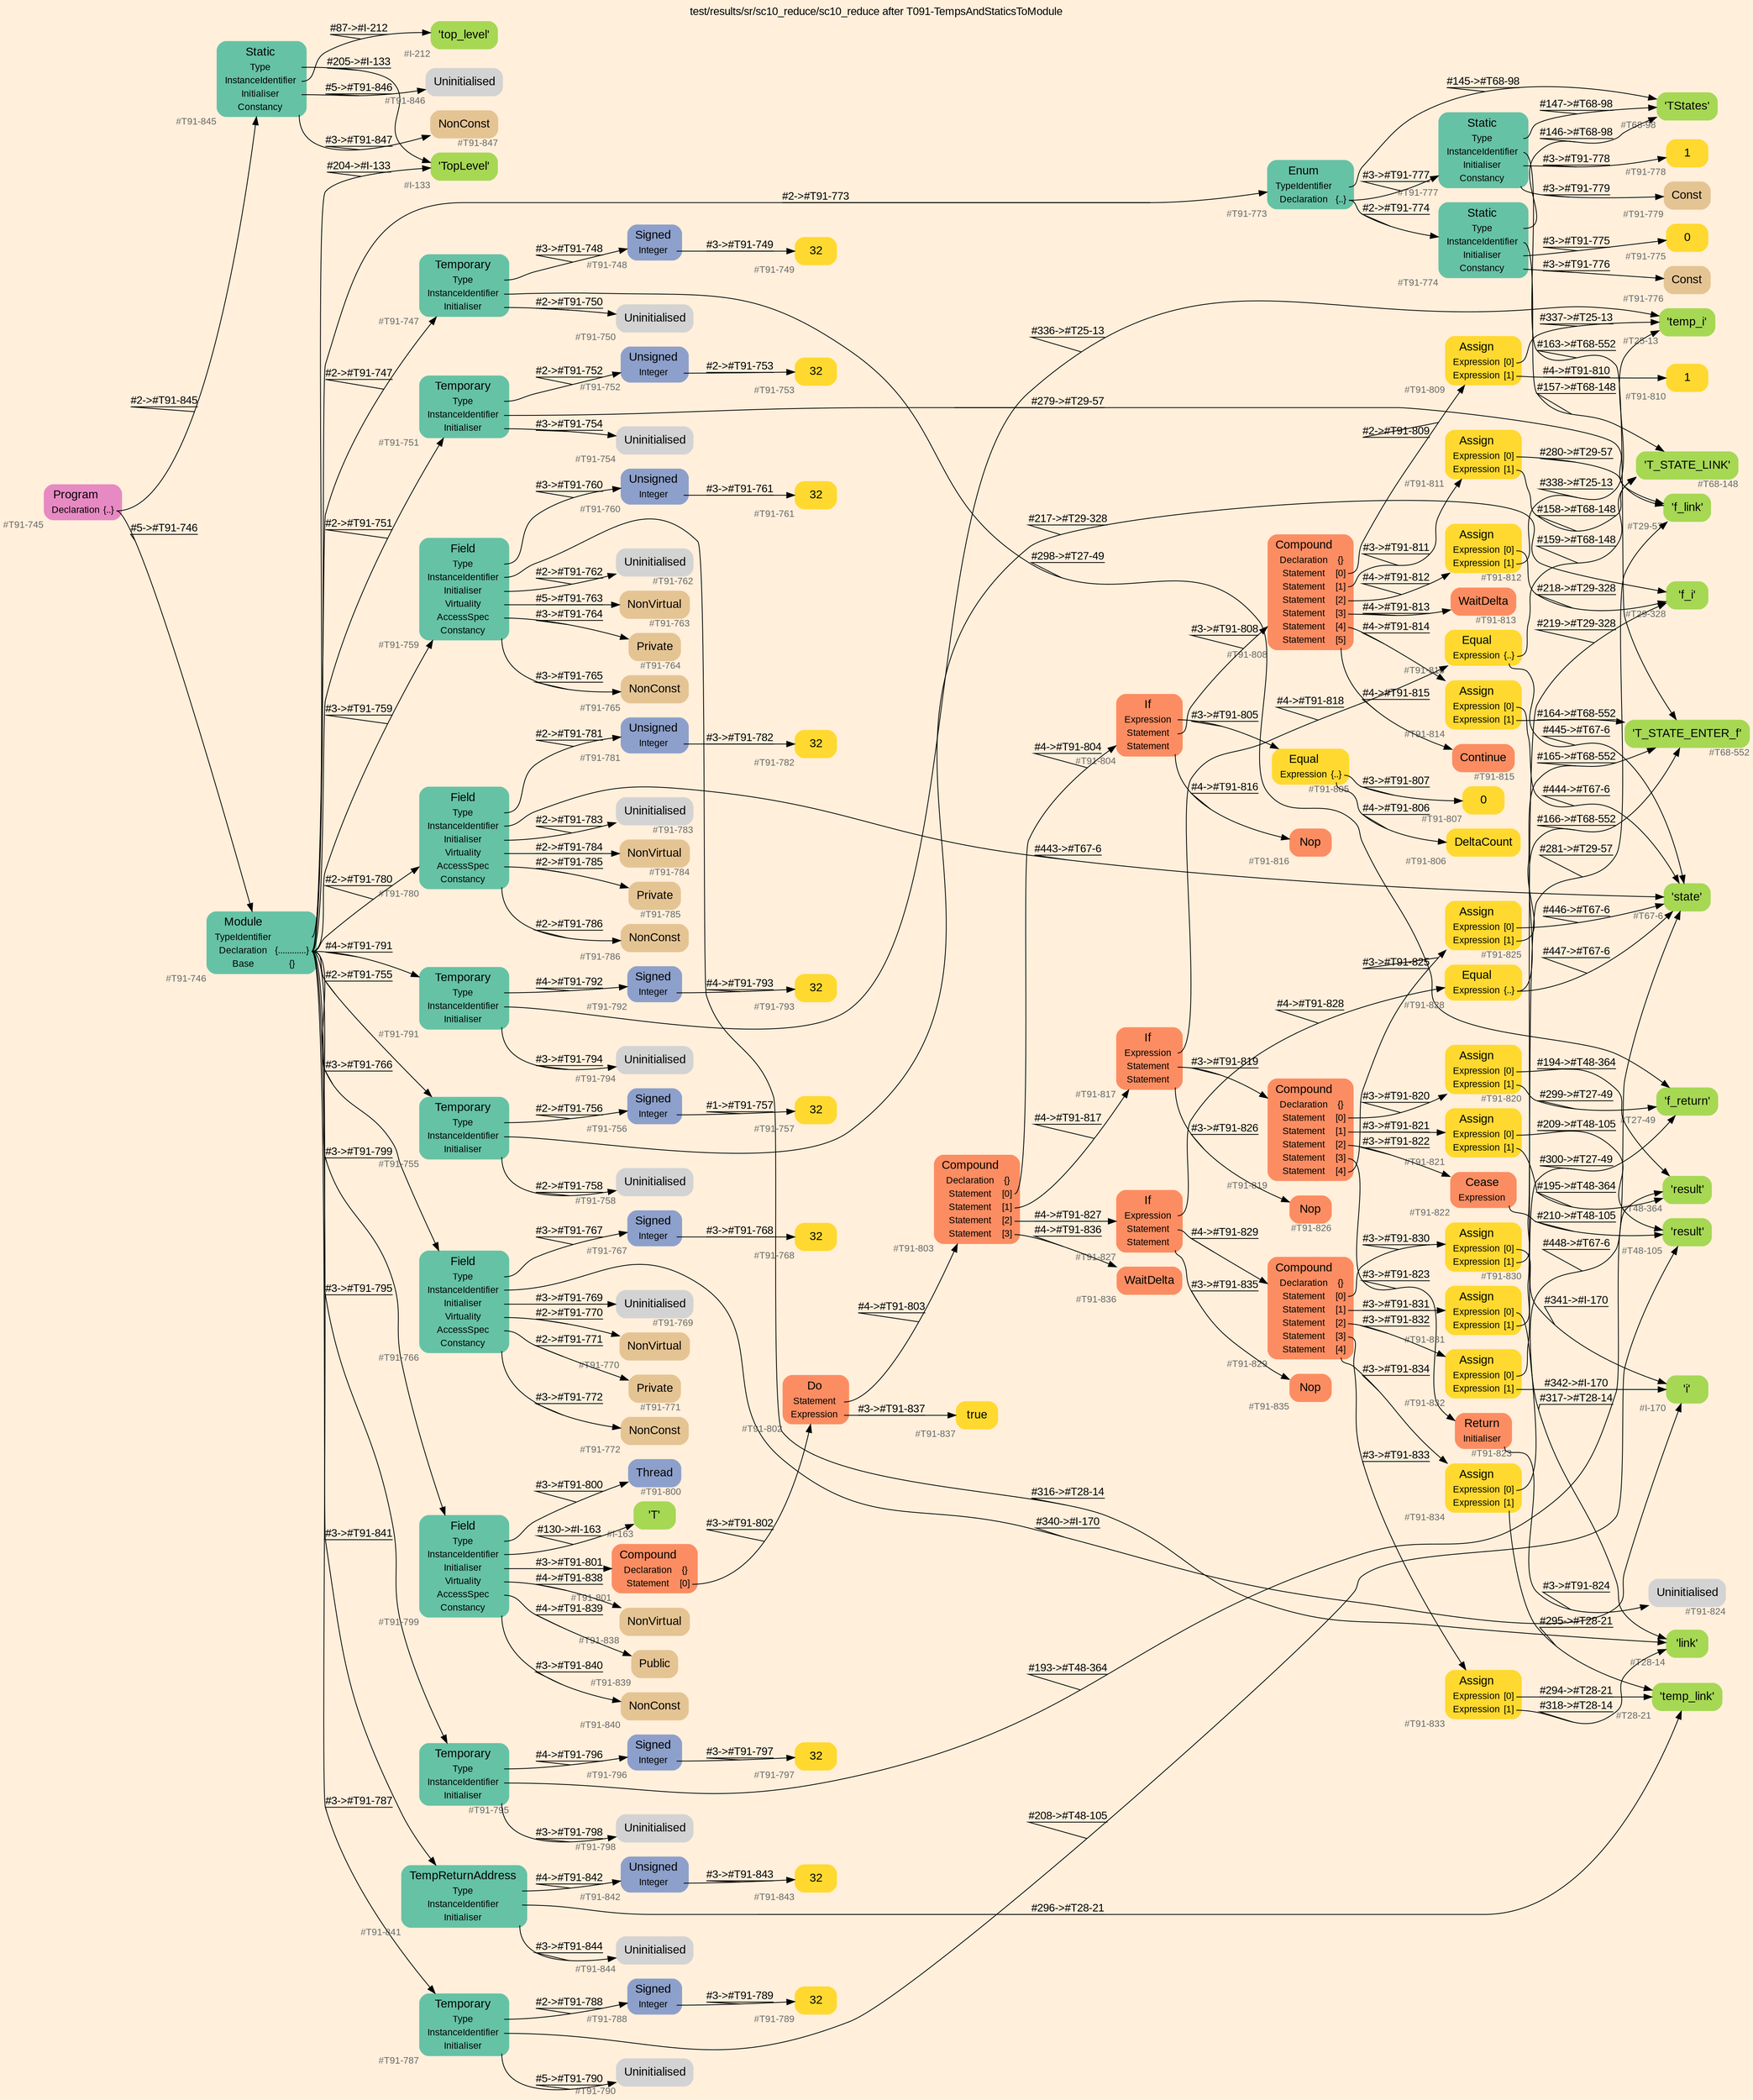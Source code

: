digraph "test/results/sr/sc10_reduce/sc10_reduce after T091-TempsAndStaticsToModule" {
label = "test/results/sr/sc10_reduce/sc10_reduce after T091-TempsAndStaticsToModule"
labelloc = t
graph [
    rankdir = "LR"
    ranksep = 0.3
    bgcolor = antiquewhite1
    color = black
    fontcolor = black
    fontname = "Arial"
];
node [
    fontname = "Arial"
];
edge [
    fontname = "Arial"
];

// -------------------- node figure --------------------
// -------- block #T91-745 ----------
"#T91-745" [
    fillcolor = "/set28/4"
    xlabel = "#T91-745"
    fontsize = "12"
    fontcolor = grey40
    shape = "plaintext"
    label = <<TABLE BORDER="0" CELLBORDER="0" CELLSPACING="0">
     <TR><TD><FONT COLOR="black" POINT-SIZE="15">Program</FONT></TD></TR>
     <TR><TD><FONT COLOR="black" POINT-SIZE="12">Declaration</FONT></TD><TD PORT="port0"><FONT COLOR="black" POINT-SIZE="12">{..}</FONT></TD></TR>
    </TABLE>>
    style = "rounded,filled"
];

// -------- block #T91-746 ----------
"#T91-746" [
    fillcolor = "/set28/1"
    xlabel = "#T91-746"
    fontsize = "12"
    fontcolor = grey40
    shape = "plaintext"
    label = <<TABLE BORDER="0" CELLBORDER="0" CELLSPACING="0">
     <TR><TD><FONT COLOR="black" POINT-SIZE="15">Module</FONT></TD></TR>
     <TR><TD><FONT COLOR="black" POINT-SIZE="12">TypeIdentifier</FONT></TD><TD PORT="port0"></TD></TR>
     <TR><TD><FONT COLOR="black" POINT-SIZE="12">Declaration</FONT></TD><TD PORT="port1"><FONT COLOR="black" POINT-SIZE="12">{............}</FONT></TD></TR>
     <TR><TD><FONT COLOR="black" POINT-SIZE="12">Base</FONT></TD><TD PORT="port2"><FONT COLOR="black" POINT-SIZE="12">{}</FONT></TD></TR>
    </TABLE>>
    style = "rounded,filled"
];

// -------- block #I-133 ----------
"#I-133" [
    fillcolor = "/set28/5"
    xlabel = "#I-133"
    fontsize = "12"
    fontcolor = grey40
    shape = "plaintext"
    label = <<TABLE BORDER="0" CELLBORDER="0" CELLSPACING="0">
     <TR><TD><FONT COLOR="black" POINT-SIZE="15">'TopLevel'</FONT></TD></TR>
    </TABLE>>
    style = "rounded,filled"
];

// -------- block #T91-747 ----------
"#T91-747" [
    fillcolor = "/set28/1"
    xlabel = "#T91-747"
    fontsize = "12"
    fontcolor = grey40
    shape = "plaintext"
    label = <<TABLE BORDER="0" CELLBORDER="0" CELLSPACING="0">
     <TR><TD><FONT COLOR="black" POINT-SIZE="15">Temporary</FONT></TD></TR>
     <TR><TD><FONT COLOR="black" POINT-SIZE="12">Type</FONT></TD><TD PORT="port0"></TD></TR>
     <TR><TD><FONT COLOR="black" POINT-SIZE="12">InstanceIdentifier</FONT></TD><TD PORT="port1"></TD></TR>
     <TR><TD><FONT COLOR="black" POINT-SIZE="12">Initialiser</FONT></TD><TD PORT="port2"></TD></TR>
    </TABLE>>
    style = "rounded,filled"
];

// -------- block #T91-748 ----------
"#T91-748" [
    fillcolor = "/set28/3"
    xlabel = "#T91-748"
    fontsize = "12"
    fontcolor = grey40
    shape = "plaintext"
    label = <<TABLE BORDER="0" CELLBORDER="0" CELLSPACING="0">
     <TR><TD><FONT COLOR="black" POINT-SIZE="15">Signed</FONT></TD></TR>
     <TR><TD><FONT COLOR="black" POINT-SIZE="12">Integer</FONT></TD><TD PORT="port0"></TD></TR>
    </TABLE>>
    style = "rounded,filled"
];

// -------- block #T91-749 ----------
"#T91-749" [
    fillcolor = "/set28/6"
    xlabel = "#T91-749"
    fontsize = "12"
    fontcolor = grey40
    shape = "plaintext"
    label = <<TABLE BORDER="0" CELLBORDER="0" CELLSPACING="0">
     <TR><TD><FONT COLOR="black" POINT-SIZE="15">32</FONT></TD></TR>
    </TABLE>>
    style = "rounded,filled"
];

// -------- block #T27-49 ----------
"#T27-49" [
    fillcolor = "/set28/5"
    xlabel = "#T27-49"
    fontsize = "12"
    fontcolor = grey40
    shape = "plaintext"
    label = <<TABLE BORDER="0" CELLBORDER="0" CELLSPACING="0">
     <TR><TD><FONT COLOR="black" POINT-SIZE="15">'f_return'</FONT></TD></TR>
    </TABLE>>
    style = "rounded,filled"
];

// -------- block #T91-750 ----------
"#T91-750" [
    xlabel = "#T91-750"
    fontsize = "12"
    fontcolor = grey40
    shape = "plaintext"
    label = <<TABLE BORDER="0" CELLBORDER="0" CELLSPACING="0">
     <TR><TD><FONT COLOR="black" POINT-SIZE="15">Uninitialised</FONT></TD></TR>
    </TABLE>>
    style = "rounded,filled"
];

// -------- block #T91-751 ----------
"#T91-751" [
    fillcolor = "/set28/1"
    xlabel = "#T91-751"
    fontsize = "12"
    fontcolor = grey40
    shape = "plaintext"
    label = <<TABLE BORDER="0" CELLBORDER="0" CELLSPACING="0">
     <TR><TD><FONT COLOR="black" POINT-SIZE="15">Temporary</FONT></TD></TR>
     <TR><TD><FONT COLOR="black" POINT-SIZE="12">Type</FONT></TD><TD PORT="port0"></TD></TR>
     <TR><TD><FONT COLOR="black" POINT-SIZE="12">InstanceIdentifier</FONT></TD><TD PORT="port1"></TD></TR>
     <TR><TD><FONT COLOR="black" POINT-SIZE="12">Initialiser</FONT></TD><TD PORT="port2"></TD></TR>
    </TABLE>>
    style = "rounded,filled"
];

// -------- block #T91-752 ----------
"#T91-752" [
    fillcolor = "/set28/3"
    xlabel = "#T91-752"
    fontsize = "12"
    fontcolor = grey40
    shape = "plaintext"
    label = <<TABLE BORDER="0" CELLBORDER="0" CELLSPACING="0">
     <TR><TD><FONT COLOR="black" POINT-SIZE="15">Unsigned</FONT></TD></TR>
     <TR><TD><FONT COLOR="black" POINT-SIZE="12">Integer</FONT></TD><TD PORT="port0"></TD></TR>
    </TABLE>>
    style = "rounded,filled"
];

// -------- block #T91-753 ----------
"#T91-753" [
    fillcolor = "/set28/6"
    xlabel = "#T91-753"
    fontsize = "12"
    fontcolor = grey40
    shape = "plaintext"
    label = <<TABLE BORDER="0" CELLBORDER="0" CELLSPACING="0">
     <TR><TD><FONT COLOR="black" POINT-SIZE="15">32</FONT></TD></TR>
    </TABLE>>
    style = "rounded,filled"
];

// -------- block #T29-57 ----------
"#T29-57" [
    fillcolor = "/set28/5"
    xlabel = "#T29-57"
    fontsize = "12"
    fontcolor = grey40
    shape = "plaintext"
    label = <<TABLE BORDER="0" CELLBORDER="0" CELLSPACING="0">
     <TR><TD><FONT COLOR="black" POINT-SIZE="15">'f_link'</FONT></TD></TR>
    </TABLE>>
    style = "rounded,filled"
];

// -------- block #T91-754 ----------
"#T91-754" [
    xlabel = "#T91-754"
    fontsize = "12"
    fontcolor = grey40
    shape = "plaintext"
    label = <<TABLE BORDER="0" CELLBORDER="0" CELLSPACING="0">
     <TR><TD><FONT COLOR="black" POINT-SIZE="15">Uninitialised</FONT></TD></TR>
    </TABLE>>
    style = "rounded,filled"
];

// -------- block #T91-755 ----------
"#T91-755" [
    fillcolor = "/set28/1"
    xlabel = "#T91-755"
    fontsize = "12"
    fontcolor = grey40
    shape = "plaintext"
    label = <<TABLE BORDER="0" CELLBORDER="0" CELLSPACING="0">
     <TR><TD><FONT COLOR="black" POINT-SIZE="15">Temporary</FONT></TD></TR>
     <TR><TD><FONT COLOR="black" POINT-SIZE="12">Type</FONT></TD><TD PORT="port0"></TD></TR>
     <TR><TD><FONT COLOR="black" POINT-SIZE="12">InstanceIdentifier</FONT></TD><TD PORT="port1"></TD></TR>
     <TR><TD><FONT COLOR="black" POINT-SIZE="12">Initialiser</FONT></TD><TD PORT="port2"></TD></TR>
    </TABLE>>
    style = "rounded,filled"
];

// -------- block #T91-756 ----------
"#T91-756" [
    fillcolor = "/set28/3"
    xlabel = "#T91-756"
    fontsize = "12"
    fontcolor = grey40
    shape = "plaintext"
    label = <<TABLE BORDER="0" CELLBORDER="0" CELLSPACING="0">
     <TR><TD><FONT COLOR="black" POINT-SIZE="15">Signed</FONT></TD></TR>
     <TR><TD><FONT COLOR="black" POINT-SIZE="12">Integer</FONT></TD><TD PORT="port0"></TD></TR>
    </TABLE>>
    style = "rounded,filled"
];

// -------- block #T91-757 ----------
"#T91-757" [
    fillcolor = "/set28/6"
    xlabel = "#T91-757"
    fontsize = "12"
    fontcolor = grey40
    shape = "plaintext"
    label = <<TABLE BORDER="0" CELLBORDER="0" CELLSPACING="0">
     <TR><TD><FONT COLOR="black" POINT-SIZE="15">32</FONT></TD></TR>
    </TABLE>>
    style = "rounded,filled"
];

// -------- block #T29-328 ----------
"#T29-328" [
    fillcolor = "/set28/5"
    xlabel = "#T29-328"
    fontsize = "12"
    fontcolor = grey40
    shape = "plaintext"
    label = <<TABLE BORDER="0" CELLBORDER="0" CELLSPACING="0">
     <TR><TD><FONT COLOR="black" POINT-SIZE="15">'f_i'</FONT></TD></TR>
    </TABLE>>
    style = "rounded,filled"
];

// -------- block #T91-758 ----------
"#T91-758" [
    xlabel = "#T91-758"
    fontsize = "12"
    fontcolor = grey40
    shape = "plaintext"
    label = <<TABLE BORDER="0" CELLBORDER="0" CELLSPACING="0">
     <TR><TD><FONT COLOR="black" POINT-SIZE="15">Uninitialised</FONT></TD></TR>
    </TABLE>>
    style = "rounded,filled"
];

// -------- block #T91-759 ----------
"#T91-759" [
    fillcolor = "/set28/1"
    xlabel = "#T91-759"
    fontsize = "12"
    fontcolor = grey40
    shape = "plaintext"
    label = <<TABLE BORDER="0" CELLBORDER="0" CELLSPACING="0">
     <TR><TD><FONT COLOR="black" POINT-SIZE="15">Field</FONT></TD></TR>
     <TR><TD><FONT COLOR="black" POINT-SIZE="12">Type</FONT></TD><TD PORT="port0"></TD></TR>
     <TR><TD><FONT COLOR="black" POINT-SIZE="12">InstanceIdentifier</FONT></TD><TD PORT="port1"></TD></TR>
     <TR><TD><FONT COLOR="black" POINT-SIZE="12">Initialiser</FONT></TD><TD PORT="port2"></TD></TR>
     <TR><TD><FONT COLOR="black" POINT-SIZE="12">Virtuality</FONT></TD><TD PORT="port3"></TD></TR>
     <TR><TD><FONT COLOR="black" POINT-SIZE="12">AccessSpec</FONT></TD><TD PORT="port4"></TD></TR>
     <TR><TD><FONT COLOR="black" POINT-SIZE="12">Constancy</FONT></TD><TD PORT="port5"></TD></TR>
    </TABLE>>
    style = "rounded,filled"
];

// -------- block #T91-760 ----------
"#T91-760" [
    fillcolor = "/set28/3"
    xlabel = "#T91-760"
    fontsize = "12"
    fontcolor = grey40
    shape = "plaintext"
    label = <<TABLE BORDER="0" CELLBORDER="0" CELLSPACING="0">
     <TR><TD><FONT COLOR="black" POINT-SIZE="15">Unsigned</FONT></TD></TR>
     <TR><TD><FONT COLOR="black" POINT-SIZE="12">Integer</FONT></TD><TD PORT="port0"></TD></TR>
    </TABLE>>
    style = "rounded,filled"
];

// -------- block #T91-761 ----------
"#T91-761" [
    fillcolor = "/set28/6"
    xlabel = "#T91-761"
    fontsize = "12"
    fontcolor = grey40
    shape = "plaintext"
    label = <<TABLE BORDER="0" CELLBORDER="0" CELLSPACING="0">
     <TR><TD><FONT COLOR="black" POINT-SIZE="15">32</FONT></TD></TR>
    </TABLE>>
    style = "rounded,filled"
];

// -------- block #T28-14 ----------
"#T28-14" [
    fillcolor = "/set28/5"
    xlabel = "#T28-14"
    fontsize = "12"
    fontcolor = grey40
    shape = "plaintext"
    label = <<TABLE BORDER="0" CELLBORDER="0" CELLSPACING="0">
     <TR><TD><FONT COLOR="black" POINT-SIZE="15">'link'</FONT></TD></TR>
    </TABLE>>
    style = "rounded,filled"
];

// -------- block #T91-762 ----------
"#T91-762" [
    xlabel = "#T91-762"
    fontsize = "12"
    fontcolor = grey40
    shape = "plaintext"
    label = <<TABLE BORDER="0" CELLBORDER="0" CELLSPACING="0">
     <TR><TD><FONT COLOR="black" POINT-SIZE="15">Uninitialised</FONT></TD></TR>
    </TABLE>>
    style = "rounded,filled"
];

// -------- block #T91-763 ----------
"#T91-763" [
    fillcolor = "/set28/7"
    xlabel = "#T91-763"
    fontsize = "12"
    fontcolor = grey40
    shape = "plaintext"
    label = <<TABLE BORDER="0" CELLBORDER="0" CELLSPACING="0">
     <TR><TD><FONT COLOR="black" POINT-SIZE="15">NonVirtual</FONT></TD></TR>
    </TABLE>>
    style = "rounded,filled"
];

// -------- block #T91-764 ----------
"#T91-764" [
    fillcolor = "/set28/7"
    xlabel = "#T91-764"
    fontsize = "12"
    fontcolor = grey40
    shape = "plaintext"
    label = <<TABLE BORDER="0" CELLBORDER="0" CELLSPACING="0">
     <TR><TD><FONT COLOR="black" POINT-SIZE="15">Private</FONT></TD></TR>
    </TABLE>>
    style = "rounded,filled"
];

// -------- block #T91-765 ----------
"#T91-765" [
    fillcolor = "/set28/7"
    xlabel = "#T91-765"
    fontsize = "12"
    fontcolor = grey40
    shape = "plaintext"
    label = <<TABLE BORDER="0" CELLBORDER="0" CELLSPACING="0">
     <TR><TD><FONT COLOR="black" POINT-SIZE="15">NonConst</FONT></TD></TR>
    </TABLE>>
    style = "rounded,filled"
];

// -------- block #T91-766 ----------
"#T91-766" [
    fillcolor = "/set28/1"
    xlabel = "#T91-766"
    fontsize = "12"
    fontcolor = grey40
    shape = "plaintext"
    label = <<TABLE BORDER="0" CELLBORDER="0" CELLSPACING="0">
     <TR><TD><FONT COLOR="black" POINT-SIZE="15">Field</FONT></TD></TR>
     <TR><TD><FONT COLOR="black" POINT-SIZE="12">Type</FONT></TD><TD PORT="port0"></TD></TR>
     <TR><TD><FONT COLOR="black" POINT-SIZE="12">InstanceIdentifier</FONT></TD><TD PORT="port1"></TD></TR>
     <TR><TD><FONT COLOR="black" POINT-SIZE="12">Initialiser</FONT></TD><TD PORT="port2"></TD></TR>
     <TR><TD><FONT COLOR="black" POINT-SIZE="12">Virtuality</FONT></TD><TD PORT="port3"></TD></TR>
     <TR><TD><FONT COLOR="black" POINT-SIZE="12">AccessSpec</FONT></TD><TD PORT="port4"></TD></TR>
     <TR><TD><FONT COLOR="black" POINT-SIZE="12">Constancy</FONT></TD><TD PORT="port5"></TD></TR>
    </TABLE>>
    style = "rounded,filled"
];

// -------- block #T91-767 ----------
"#T91-767" [
    fillcolor = "/set28/3"
    xlabel = "#T91-767"
    fontsize = "12"
    fontcolor = grey40
    shape = "plaintext"
    label = <<TABLE BORDER="0" CELLBORDER="0" CELLSPACING="0">
     <TR><TD><FONT COLOR="black" POINT-SIZE="15">Signed</FONT></TD></TR>
     <TR><TD><FONT COLOR="black" POINT-SIZE="12">Integer</FONT></TD><TD PORT="port0"></TD></TR>
    </TABLE>>
    style = "rounded,filled"
];

// -------- block #T91-768 ----------
"#T91-768" [
    fillcolor = "/set28/6"
    xlabel = "#T91-768"
    fontsize = "12"
    fontcolor = grey40
    shape = "plaintext"
    label = <<TABLE BORDER="0" CELLBORDER="0" CELLSPACING="0">
     <TR><TD><FONT COLOR="black" POINT-SIZE="15">32</FONT></TD></TR>
    </TABLE>>
    style = "rounded,filled"
];

// -------- block #I-170 ----------
"#I-170" [
    fillcolor = "/set28/5"
    xlabel = "#I-170"
    fontsize = "12"
    fontcolor = grey40
    shape = "plaintext"
    label = <<TABLE BORDER="0" CELLBORDER="0" CELLSPACING="0">
     <TR><TD><FONT COLOR="black" POINT-SIZE="15">'i'</FONT></TD></TR>
    </TABLE>>
    style = "rounded,filled"
];

// -------- block #T91-769 ----------
"#T91-769" [
    xlabel = "#T91-769"
    fontsize = "12"
    fontcolor = grey40
    shape = "plaintext"
    label = <<TABLE BORDER="0" CELLBORDER="0" CELLSPACING="0">
     <TR><TD><FONT COLOR="black" POINT-SIZE="15">Uninitialised</FONT></TD></TR>
    </TABLE>>
    style = "rounded,filled"
];

// -------- block #T91-770 ----------
"#T91-770" [
    fillcolor = "/set28/7"
    xlabel = "#T91-770"
    fontsize = "12"
    fontcolor = grey40
    shape = "plaintext"
    label = <<TABLE BORDER="0" CELLBORDER="0" CELLSPACING="0">
     <TR><TD><FONT COLOR="black" POINT-SIZE="15">NonVirtual</FONT></TD></TR>
    </TABLE>>
    style = "rounded,filled"
];

// -------- block #T91-771 ----------
"#T91-771" [
    fillcolor = "/set28/7"
    xlabel = "#T91-771"
    fontsize = "12"
    fontcolor = grey40
    shape = "plaintext"
    label = <<TABLE BORDER="0" CELLBORDER="0" CELLSPACING="0">
     <TR><TD><FONT COLOR="black" POINT-SIZE="15">Private</FONT></TD></TR>
    </TABLE>>
    style = "rounded,filled"
];

// -------- block #T91-772 ----------
"#T91-772" [
    fillcolor = "/set28/7"
    xlabel = "#T91-772"
    fontsize = "12"
    fontcolor = grey40
    shape = "plaintext"
    label = <<TABLE BORDER="0" CELLBORDER="0" CELLSPACING="0">
     <TR><TD><FONT COLOR="black" POINT-SIZE="15">NonConst</FONT></TD></TR>
    </TABLE>>
    style = "rounded,filled"
];

// -------- block #T91-773 ----------
"#T91-773" [
    fillcolor = "/set28/1"
    xlabel = "#T91-773"
    fontsize = "12"
    fontcolor = grey40
    shape = "plaintext"
    label = <<TABLE BORDER="0" CELLBORDER="0" CELLSPACING="0">
     <TR><TD><FONT COLOR="black" POINT-SIZE="15">Enum</FONT></TD></TR>
     <TR><TD><FONT COLOR="black" POINT-SIZE="12">TypeIdentifier</FONT></TD><TD PORT="port0"></TD></TR>
     <TR><TD><FONT COLOR="black" POINT-SIZE="12">Declaration</FONT></TD><TD PORT="port1"><FONT COLOR="black" POINT-SIZE="12">{..}</FONT></TD></TR>
    </TABLE>>
    style = "rounded,filled"
];

// -------- block #T68-98 ----------
"#T68-98" [
    fillcolor = "/set28/5"
    xlabel = "#T68-98"
    fontsize = "12"
    fontcolor = grey40
    shape = "plaintext"
    label = <<TABLE BORDER="0" CELLBORDER="0" CELLSPACING="0">
     <TR><TD><FONT COLOR="black" POINT-SIZE="15">'TStates'</FONT></TD></TR>
    </TABLE>>
    style = "rounded,filled"
];

// -------- block #T91-774 ----------
"#T91-774" [
    fillcolor = "/set28/1"
    xlabel = "#T91-774"
    fontsize = "12"
    fontcolor = grey40
    shape = "plaintext"
    label = <<TABLE BORDER="0" CELLBORDER="0" CELLSPACING="0">
     <TR><TD><FONT COLOR="black" POINT-SIZE="15">Static</FONT></TD></TR>
     <TR><TD><FONT COLOR="black" POINT-SIZE="12">Type</FONT></TD><TD PORT="port0"></TD></TR>
     <TR><TD><FONT COLOR="black" POINT-SIZE="12">InstanceIdentifier</FONT></TD><TD PORT="port1"></TD></TR>
     <TR><TD><FONT COLOR="black" POINT-SIZE="12">Initialiser</FONT></TD><TD PORT="port2"></TD></TR>
     <TR><TD><FONT COLOR="black" POINT-SIZE="12">Constancy</FONT></TD><TD PORT="port3"></TD></TR>
    </TABLE>>
    style = "rounded,filled"
];

// -------- block #T68-148 ----------
"#T68-148" [
    fillcolor = "/set28/5"
    xlabel = "#T68-148"
    fontsize = "12"
    fontcolor = grey40
    shape = "plaintext"
    label = <<TABLE BORDER="0" CELLBORDER="0" CELLSPACING="0">
     <TR><TD><FONT COLOR="black" POINT-SIZE="15">'T_STATE_LINK'</FONT></TD></TR>
    </TABLE>>
    style = "rounded,filled"
];

// -------- block #T91-775 ----------
"#T91-775" [
    fillcolor = "/set28/6"
    xlabel = "#T91-775"
    fontsize = "12"
    fontcolor = grey40
    shape = "plaintext"
    label = <<TABLE BORDER="0" CELLBORDER="0" CELLSPACING="0">
     <TR><TD><FONT COLOR="black" POINT-SIZE="15">0</FONT></TD></TR>
    </TABLE>>
    style = "rounded,filled"
];

// -------- block #T91-776 ----------
"#T91-776" [
    fillcolor = "/set28/7"
    xlabel = "#T91-776"
    fontsize = "12"
    fontcolor = grey40
    shape = "plaintext"
    label = <<TABLE BORDER="0" CELLBORDER="0" CELLSPACING="0">
     <TR><TD><FONT COLOR="black" POINT-SIZE="15">Const</FONT></TD></TR>
    </TABLE>>
    style = "rounded,filled"
];

// -------- block #T91-777 ----------
"#T91-777" [
    fillcolor = "/set28/1"
    xlabel = "#T91-777"
    fontsize = "12"
    fontcolor = grey40
    shape = "plaintext"
    label = <<TABLE BORDER="0" CELLBORDER="0" CELLSPACING="0">
     <TR><TD><FONT COLOR="black" POINT-SIZE="15">Static</FONT></TD></TR>
     <TR><TD><FONT COLOR="black" POINT-SIZE="12">Type</FONT></TD><TD PORT="port0"></TD></TR>
     <TR><TD><FONT COLOR="black" POINT-SIZE="12">InstanceIdentifier</FONT></TD><TD PORT="port1"></TD></TR>
     <TR><TD><FONT COLOR="black" POINT-SIZE="12">Initialiser</FONT></TD><TD PORT="port2"></TD></TR>
     <TR><TD><FONT COLOR="black" POINT-SIZE="12">Constancy</FONT></TD><TD PORT="port3"></TD></TR>
    </TABLE>>
    style = "rounded,filled"
];

// -------- block #T68-552 ----------
"#T68-552" [
    fillcolor = "/set28/5"
    xlabel = "#T68-552"
    fontsize = "12"
    fontcolor = grey40
    shape = "plaintext"
    label = <<TABLE BORDER="0" CELLBORDER="0" CELLSPACING="0">
     <TR><TD><FONT COLOR="black" POINT-SIZE="15">'T_STATE_ENTER_f'</FONT></TD></TR>
    </TABLE>>
    style = "rounded,filled"
];

// -------- block #T91-778 ----------
"#T91-778" [
    fillcolor = "/set28/6"
    xlabel = "#T91-778"
    fontsize = "12"
    fontcolor = grey40
    shape = "plaintext"
    label = <<TABLE BORDER="0" CELLBORDER="0" CELLSPACING="0">
     <TR><TD><FONT COLOR="black" POINT-SIZE="15">1</FONT></TD></TR>
    </TABLE>>
    style = "rounded,filled"
];

// -------- block #T91-779 ----------
"#T91-779" [
    fillcolor = "/set28/7"
    xlabel = "#T91-779"
    fontsize = "12"
    fontcolor = grey40
    shape = "plaintext"
    label = <<TABLE BORDER="0" CELLBORDER="0" CELLSPACING="0">
     <TR><TD><FONT COLOR="black" POINT-SIZE="15">Const</FONT></TD></TR>
    </TABLE>>
    style = "rounded,filled"
];

// -------- block #T91-780 ----------
"#T91-780" [
    fillcolor = "/set28/1"
    xlabel = "#T91-780"
    fontsize = "12"
    fontcolor = grey40
    shape = "plaintext"
    label = <<TABLE BORDER="0" CELLBORDER="0" CELLSPACING="0">
     <TR><TD><FONT COLOR="black" POINT-SIZE="15">Field</FONT></TD></TR>
     <TR><TD><FONT COLOR="black" POINT-SIZE="12">Type</FONT></TD><TD PORT="port0"></TD></TR>
     <TR><TD><FONT COLOR="black" POINT-SIZE="12">InstanceIdentifier</FONT></TD><TD PORT="port1"></TD></TR>
     <TR><TD><FONT COLOR="black" POINT-SIZE="12">Initialiser</FONT></TD><TD PORT="port2"></TD></TR>
     <TR><TD><FONT COLOR="black" POINT-SIZE="12">Virtuality</FONT></TD><TD PORT="port3"></TD></TR>
     <TR><TD><FONT COLOR="black" POINT-SIZE="12">AccessSpec</FONT></TD><TD PORT="port4"></TD></TR>
     <TR><TD><FONT COLOR="black" POINT-SIZE="12">Constancy</FONT></TD><TD PORT="port5"></TD></TR>
    </TABLE>>
    style = "rounded,filled"
];

// -------- block #T91-781 ----------
"#T91-781" [
    fillcolor = "/set28/3"
    xlabel = "#T91-781"
    fontsize = "12"
    fontcolor = grey40
    shape = "plaintext"
    label = <<TABLE BORDER="0" CELLBORDER="0" CELLSPACING="0">
     <TR><TD><FONT COLOR="black" POINT-SIZE="15">Unsigned</FONT></TD></TR>
     <TR><TD><FONT COLOR="black" POINT-SIZE="12">Integer</FONT></TD><TD PORT="port0"></TD></TR>
    </TABLE>>
    style = "rounded,filled"
];

// -------- block #T91-782 ----------
"#T91-782" [
    fillcolor = "/set28/6"
    xlabel = "#T91-782"
    fontsize = "12"
    fontcolor = grey40
    shape = "plaintext"
    label = <<TABLE BORDER="0" CELLBORDER="0" CELLSPACING="0">
     <TR><TD><FONT COLOR="black" POINT-SIZE="15">32</FONT></TD></TR>
    </TABLE>>
    style = "rounded,filled"
];

// -------- block #T67-6 ----------
"#T67-6" [
    fillcolor = "/set28/5"
    xlabel = "#T67-6"
    fontsize = "12"
    fontcolor = grey40
    shape = "plaintext"
    label = <<TABLE BORDER="0" CELLBORDER="0" CELLSPACING="0">
     <TR><TD><FONT COLOR="black" POINT-SIZE="15">'state'</FONT></TD></TR>
    </TABLE>>
    style = "rounded,filled"
];

// -------- block #T91-783 ----------
"#T91-783" [
    xlabel = "#T91-783"
    fontsize = "12"
    fontcolor = grey40
    shape = "plaintext"
    label = <<TABLE BORDER="0" CELLBORDER="0" CELLSPACING="0">
     <TR><TD><FONT COLOR="black" POINT-SIZE="15">Uninitialised</FONT></TD></TR>
    </TABLE>>
    style = "rounded,filled"
];

// -------- block #T91-784 ----------
"#T91-784" [
    fillcolor = "/set28/7"
    xlabel = "#T91-784"
    fontsize = "12"
    fontcolor = grey40
    shape = "plaintext"
    label = <<TABLE BORDER="0" CELLBORDER="0" CELLSPACING="0">
     <TR><TD><FONT COLOR="black" POINT-SIZE="15">NonVirtual</FONT></TD></TR>
    </TABLE>>
    style = "rounded,filled"
];

// -------- block #T91-785 ----------
"#T91-785" [
    fillcolor = "/set28/7"
    xlabel = "#T91-785"
    fontsize = "12"
    fontcolor = grey40
    shape = "plaintext"
    label = <<TABLE BORDER="0" CELLBORDER="0" CELLSPACING="0">
     <TR><TD><FONT COLOR="black" POINT-SIZE="15">Private</FONT></TD></TR>
    </TABLE>>
    style = "rounded,filled"
];

// -------- block #T91-786 ----------
"#T91-786" [
    fillcolor = "/set28/7"
    xlabel = "#T91-786"
    fontsize = "12"
    fontcolor = grey40
    shape = "plaintext"
    label = <<TABLE BORDER="0" CELLBORDER="0" CELLSPACING="0">
     <TR><TD><FONT COLOR="black" POINT-SIZE="15">NonConst</FONT></TD></TR>
    </TABLE>>
    style = "rounded,filled"
];

// -------- block #T91-787 ----------
"#T91-787" [
    fillcolor = "/set28/1"
    xlabel = "#T91-787"
    fontsize = "12"
    fontcolor = grey40
    shape = "plaintext"
    label = <<TABLE BORDER="0" CELLBORDER="0" CELLSPACING="0">
     <TR><TD><FONT COLOR="black" POINT-SIZE="15">Temporary</FONT></TD></TR>
     <TR><TD><FONT COLOR="black" POINT-SIZE="12">Type</FONT></TD><TD PORT="port0"></TD></TR>
     <TR><TD><FONT COLOR="black" POINT-SIZE="12">InstanceIdentifier</FONT></TD><TD PORT="port1"></TD></TR>
     <TR><TD><FONT COLOR="black" POINT-SIZE="12">Initialiser</FONT></TD><TD PORT="port2"></TD></TR>
    </TABLE>>
    style = "rounded,filled"
];

// -------- block #T91-788 ----------
"#T91-788" [
    fillcolor = "/set28/3"
    xlabel = "#T91-788"
    fontsize = "12"
    fontcolor = grey40
    shape = "plaintext"
    label = <<TABLE BORDER="0" CELLBORDER="0" CELLSPACING="0">
     <TR><TD><FONT COLOR="black" POINT-SIZE="15">Signed</FONT></TD></TR>
     <TR><TD><FONT COLOR="black" POINT-SIZE="12">Integer</FONT></TD><TD PORT="port0"></TD></TR>
    </TABLE>>
    style = "rounded,filled"
];

// -------- block #T91-789 ----------
"#T91-789" [
    fillcolor = "/set28/6"
    xlabel = "#T91-789"
    fontsize = "12"
    fontcolor = grey40
    shape = "plaintext"
    label = <<TABLE BORDER="0" CELLBORDER="0" CELLSPACING="0">
     <TR><TD><FONT COLOR="black" POINT-SIZE="15">32</FONT></TD></TR>
    </TABLE>>
    style = "rounded,filled"
];

// -------- block #T48-105 ----------
"#T48-105" [
    fillcolor = "/set28/5"
    xlabel = "#T48-105"
    fontsize = "12"
    fontcolor = grey40
    shape = "plaintext"
    label = <<TABLE BORDER="0" CELLBORDER="0" CELLSPACING="0">
     <TR><TD><FONT COLOR="black" POINT-SIZE="15">'result'</FONT></TD></TR>
    </TABLE>>
    style = "rounded,filled"
];

// -------- block #T91-790 ----------
"#T91-790" [
    xlabel = "#T91-790"
    fontsize = "12"
    fontcolor = grey40
    shape = "plaintext"
    label = <<TABLE BORDER="0" CELLBORDER="0" CELLSPACING="0">
     <TR><TD><FONT COLOR="black" POINT-SIZE="15">Uninitialised</FONT></TD></TR>
    </TABLE>>
    style = "rounded,filled"
];

// -------- block #T91-791 ----------
"#T91-791" [
    fillcolor = "/set28/1"
    xlabel = "#T91-791"
    fontsize = "12"
    fontcolor = grey40
    shape = "plaintext"
    label = <<TABLE BORDER="0" CELLBORDER="0" CELLSPACING="0">
     <TR><TD><FONT COLOR="black" POINT-SIZE="15">Temporary</FONT></TD></TR>
     <TR><TD><FONT COLOR="black" POINT-SIZE="12">Type</FONT></TD><TD PORT="port0"></TD></TR>
     <TR><TD><FONT COLOR="black" POINT-SIZE="12">InstanceIdentifier</FONT></TD><TD PORT="port1"></TD></TR>
     <TR><TD><FONT COLOR="black" POINT-SIZE="12">Initialiser</FONT></TD><TD PORT="port2"></TD></TR>
    </TABLE>>
    style = "rounded,filled"
];

// -------- block #T91-792 ----------
"#T91-792" [
    fillcolor = "/set28/3"
    xlabel = "#T91-792"
    fontsize = "12"
    fontcolor = grey40
    shape = "plaintext"
    label = <<TABLE BORDER="0" CELLBORDER="0" CELLSPACING="0">
     <TR><TD><FONT COLOR="black" POINT-SIZE="15">Signed</FONT></TD></TR>
     <TR><TD><FONT COLOR="black" POINT-SIZE="12">Integer</FONT></TD><TD PORT="port0"></TD></TR>
    </TABLE>>
    style = "rounded,filled"
];

// -------- block #T91-793 ----------
"#T91-793" [
    fillcolor = "/set28/6"
    xlabel = "#T91-793"
    fontsize = "12"
    fontcolor = grey40
    shape = "plaintext"
    label = <<TABLE BORDER="0" CELLBORDER="0" CELLSPACING="0">
     <TR><TD><FONT COLOR="black" POINT-SIZE="15">32</FONT></TD></TR>
    </TABLE>>
    style = "rounded,filled"
];

// -------- block #T25-13 ----------
"#T25-13" [
    fillcolor = "/set28/5"
    xlabel = "#T25-13"
    fontsize = "12"
    fontcolor = grey40
    shape = "plaintext"
    label = <<TABLE BORDER="0" CELLBORDER="0" CELLSPACING="0">
     <TR><TD><FONT COLOR="black" POINT-SIZE="15">'temp_i'</FONT></TD></TR>
    </TABLE>>
    style = "rounded,filled"
];

// -------- block #T91-794 ----------
"#T91-794" [
    xlabel = "#T91-794"
    fontsize = "12"
    fontcolor = grey40
    shape = "plaintext"
    label = <<TABLE BORDER="0" CELLBORDER="0" CELLSPACING="0">
     <TR><TD><FONT COLOR="black" POINT-SIZE="15">Uninitialised</FONT></TD></TR>
    </TABLE>>
    style = "rounded,filled"
];

// -------- block #T91-795 ----------
"#T91-795" [
    fillcolor = "/set28/1"
    xlabel = "#T91-795"
    fontsize = "12"
    fontcolor = grey40
    shape = "plaintext"
    label = <<TABLE BORDER="0" CELLBORDER="0" CELLSPACING="0">
     <TR><TD><FONT COLOR="black" POINT-SIZE="15">Temporary</FONT></TD></TR>
     <TR><TD><FONT COLOR="black" POINT-SIZE="12">Type</FONT></TD><TD PORT="port0"></TD></TR>
     <TR><TD><FONT COLOR="black" POINT-SIZE="12">InstanceIdentifier</FONT></TD><TD PORT="port1"></TD></TR>
     <TR><TD><FONT COLOR="black" POINT-SIZE="12">Initialiser</FONT></TD><TD PORT="port2"></TD></TR>
    </TABLE>>
    style = "rounded,filled"
];

// -------- block #T91-796 ----------
"#T91-796" [
    fillcolor = "/set28/3"
    xlabel = "#T91-796"
    fontsize = "12"
    fontcolor = grey40
    shape = "plaintext"
    label = <<TABLE BORDER="0" CELLBORDER="0" CELLSPACING="0">
     <TR><TD><FONT COLOR="black" POINT-SIZE="15">Signed</FONT></TD></TR>
     <TR><TD><FONT COLOR="black" POINT-SIZE="12">Integer</FONT></TD><TD PORT="port0"></TD></TR>
    </TABLE>>
    style = "rounded,filled"
];

// -------- block #T91-797 ----------
"#T91-797" [
    fillcolor = "/set28/6"
    xlabel = "#T91-797"
    fontsize = "12"
    fontcolor = grey40
    shape = "plaintext"
    label = <<TABLE BORDER="0" CELLBORDER="0" CELLSPACING="0">
     <TR><TD><FONT COLOR="black" POINT-SIZE="15">32</FONT></TD></TR>
    </TABLE>>
    style = "rounded,filled"
];

// -------- block #T48-364 ----------
"#T48-364" [
    fillcolor = "/set28/5"
    xlabel = "#T48-364"
    fontsize = "12"
    fontcolor = grey40
    shape = "plaintext"
    label = <<TABLE BORDER="0" CELLBORDER="0" CELLSPACING="0">
     <TR><TD><FONT COLOR="black" POINT-SIZE="15">'result'</FONT></TD></TR>
    </TABLE>>
    style = "rounded,filled"
];

// -------- block #T91-798 ----------
"#T91-798" [
    xlabel = "#T91-798"
    fontsize = "12"
    fontcolor = grey40
    shape = "plaintext"
    label = <<TABLE BORDER="0" CELLBORDER="0" CELLSPACING="0">
     <TR><TD><FONT COLOR="black" POINT-SIZE="15">Uninitialised</FONT></TD></TR>
    </TABLE>>
    style = "rounded,filled"
];

// -------- block #T91-799 ----------
"#T91-799" [
    fillcolor = "/set28/1"
    xlabel = "#T91-799"
    fontsize = "12"
    fontcolor = grey40
    shape = "plaintext"
    label = <<TABLE BORDER="0" CELLBORDER="0" CELLSPACING="0">
     <TR><TD><FONT COLOR="black" POINT-SIZE="15">Field</FONT></TD></TR>
     <TR><TD><FONT COLOR="black" POINT-SIZE="12">Type</FONT></TD><TD PORT="port0"></TD></TR>
     <TR><TD><FONT COLOR="black" POINT-SIZE="12">InstanceIdentifier</FONT></TD><TD PORT="port1"></TD></TR>
     <TR><TD><FONT COLOR="black" POINT-SIZE="12">Initialiser</FONT></TD><TD PORT="port2"></TD></TR>
     <TR><TD><FONT COLOR="black" POINT-SIZE="12">Virtuality</FONT></TD><TD PORT="port3"></TD></TR>
     <TR><TD><FONT COLOR="black" POINT-SIZE="12">AccessSpec</FONT></TD><TD PORT="port4"></TD></TR>
     <TR><TD><FONT COLOR="black" POINT-SIZE="12">Constancy</FONT></TD><TD PORT="port5"></TD></TR>
    </TABLE>>
    style = "rounded,filled"
];

// -------- block #T91-800 ----------
"#T91-800" [
    fillcolor = "/set28/3"
    xlabel = "#T91-800"
    fontsize = "12"
    fontcolor = grey40
    shape = "plaintext"
    label = <<TABLE BORDER="0" CELLBORDER="0" CELLSPACING="0">
     <TR><TD><FONT COLOR="black" POINT-SIZE="15">Thread</FONT></TD></TR>
    </TABLE>>
    style = "rounded,filled"
];

// -------- block #I-163 ----------
"#I-163" [
    fillcolor = "/set28/5"
    xlabel = "#I-163"
    fontsize = "12"
    fontcolor = grey40
    shape = "plaintext"
    label = <<TABLE BORDER="0" CELLBORDER="0" CELLSPACING="0">
     <TR><TD><FONT COLOR="black" POINT-SIZE="15">'T'</FONT></TD></TR>
    </TABLE>>
    style = "rounded,filled"
];

// -------- block #T91-801 ----------
"#T91-801" [
    fillcolor = "/set28/2"
    xlabel = "#T91-801"
    fontsize = "12"
    fontcolor = grey40
    shape = "plaintext"
    label = <<TABLE BORDER="0" CELLBORDER="0" CELLSPACING="0">
     <TR><TD><FONT COLOR="black" POINT-SIZE="15">Compound</FONT></TD></TR>
     <TR><TD><FONT COLOR="black" POINT-SIZE="12">Declaration</FONT></TD><TD PORT="port0"><FONT COLOR="black" POINT-SIZE="12">{}</FONT></TD></TR>
     <TR><TD><FONT COLOR="black" POINT-SIZE="12">Statement</FONT></TD><TD PORT="port1"><FONT COLOR="black" POINT-SIZE="12">[0]</FONT></TD></TR>
    </TABLE>>
    style = "rounded,filled"
];

// -------- block #T91-802 ----------
"#T91-802" [
    fillcolor = "/set28/2"
    xlabel = "#T91-802"
    fontsize = "12"
    fontcolor = grey40
    shape = "plaintext"
    label = <<TABLE BORDER="0" CELLBORDER="0" CELLSPACING="0">
     <TR><TD><FONT COLOR="black" POINT-SIZE="15">Do</FONT></TD></TR>
     <TR><TD><FONT COLOR="black" POINT-SIZE="12">Statement</FONT></TD><TD PORT="port0"></TD></TR>
     <TR><TD><FONT COLOR="black" POINT-SIZE="12">Expression</FONT></TD><TD PORT="port1"></TD></TR>
    </TABLE>>
    style = "rounded,filled"
];

// -------- block #T91-803 ----------
"#T91-803" [
    fillcolor = "/set28/2"
    xlabel = "#T91-803"
    fontsize = "12"
    fontcolor = grey40
    shape = "plaintext"
    label = <<TABLE BORDER="0" CELLBORDER="0" CELLSPACING="0">
     <TR><TD><FONT COLOR="black" POINT-SIZE="15">Compound</FONT></TD></TR>
     <TR><TD><FONT COLOR="black" POINT-SIZE="12">Declaration</FONT></TD><TD PORT="port0"><FONT COLOR="black" POINT-SIZE="12">{}</FONT></TD></TR>
     <TR><TD><FONT COLOR="black" POINT-SIZE="12">Statement</FONT></TD><TD PORT="port1"><FONT COLOR="black" POINT-SIZE="12">[0]</FONT></TD></TR>
     <TR><TD><FONT COLOR="black" POINT-SIZE="12">Statement</FONT></TD><TD PORT="port2"><FONT COLOR="black" POINT-SIZE="12">[1]</FONT></TD></TR>
     <TR><TD><FONT COLOR="black" POINT-SIZE="12">Statement</FONT></TD><TD PORT="port3"><FONT COLOR="black" POINT-SIZE="12">[2]</FONT></TD></TR>
     <TR><TD><FONT COLOR="black" POINT-SIZE="12">Statement</FONT></TD><TD PORT="port4"><FONT COLOR="black" POINT-SIZE="12">[3]</FONT></TD></TR>
    </TABLE>>
    style = "rounded,filled"
];

// -------- block #T91-804 ----------
"#T91-804" [
    fillcolor = "/set28/2"
    xlabel = "#T91-804"
    fontsize = "12"
    fontcolor = grey40
    shape = "plaintext"
    label = <<TABLE BORDER="0" CELLBORDER="0" CELLSPACING="0">
     <TR><TD><FONT COLOR="black" POINT-SIZE="15">If</FONT></TD></TR>
     <TR><TD><FONT COLOR="black" POINT-SIZE="12">Expression</FONT></TD><TD PORT="port0"></TD></TR>
     <TR><TD><FONT COLOR="black" POINT-SIZE="12">Statement</FONT></TD><TD PORT="port1"></TD></TR>
     <TR><TD><FONT COLOR="black" POINT-SIZE="12">Statement</FONT></TD><TD PORT="port2"></TD></TR>
    </TABLE>>
    style = "rounded,filled"
];

// -------- block #T91-805 ----------
"#T91-805" [
    fillcolor = "/set28/6"
    xlabel = "#T91-805"
    fontsize = "12"
    fontcolor = grey40
    shape = "plaintext"
    label = <<TABLE BORDER="0" CELLBORDER="0" CELLSPACING="0">
     <TR><TD><FONT COLOR="black" POINT-SIZE="15">Equal</FONT></TD></TR>
     <TR><TD><FONT COLOR="black" POINT-SIZE="12">Expression</FONT></TD><TD PORT="port0"><FONT COLOR="black" POINT-SIZE="12">{..}</FONT></TD></TR>
    </TABLE>>
    style = "rounded,filled"
];

// -------- block #T91-806 ----------
"#T91-806" [
    fillcolor = "/set28/6"
    xlabel = "#T91-806"
    fontsize = "12"
    fontcolor = grey40
    shape = "plaintext"
    label = <<TABLE BORDER="0" CELLBORDER="0" CELLSPACING="0">
     <TR><TD><FONT COLOR="black" POINT-SIZE="15">DeltaCount</FONT></TD></TR>
    </TABLE>>
    style = "rounded,filled"
];

// -------- block #T91-807 ----------
"#T91-807" [
    fillcolor = "/set28/6"
    xlabel = "#T91-807"
    fontsize = "12"
    fontcolor = grey40
    shape = "plaintext"
    label = <<TABLE BORDER="0" CELLBORDER="0" CELLSPACING="0">
     <TR><TD><FONT COLOR="black" POINT-SIZE="15">0</FONT></TD></TR>
    </TABLE>>
    style = "rounded,filled"
];

// -------- block #T91-808 ----------
"#T91-808" [
    fillcolor = "/set28/2"
    xlabel = "#T91-808"
    fontsize = "12"
    fontcolor = grey40
    shape = "plaintext"
    label = <<TABLE BORDER="0" CELLBORDER="0" CELLSPACING="0">
     <TR><TD><FONT COLOR="black" POINT-SIZE="15">Compound</FONT></TD></TR>
     <TR><TD><FONT COLOR="black" POINT-SIZE="12">Declaration</FONT></TD><TD PORT="port0"><FONT COLOR="black" POINT-SIZE="12">{}</FONT></TD></TR>
     <TR><TD><FONT COLOR="black" POINT-SIZE="12">Statement</FONT></TD><TD PORT="port1"><FONT COLOR="black" POINT-SIZE="12">[0]</FONT></TD></TR>
     <TR><TD><FONT COLOR="black" POINT-SIZE="12">Statement</FONT></TD><TD PORT="port2"><FONT COLOR="black" POINT-SIZE="12">[1]</FONT></TD></TR>
     <TR><TD><FONT COLOR="black" POINT-SIZE="12">Statement</FONT></TD><TD PORT="port3"><FONT COLOR="black" POINT-SIZE="12">[2]</FONT></TD></TR>
     <TR><TD><FONT COLOR="black" POINT-SIZE="12">Statement</FONT></TD><TD PORT="port4"><FONT COLOR="black" POINT-SIZE="12">[3]</FONT></TD></TR>
     <TR><TD><FONT COLOR="black" POINT-SIZE="12">Statement</FONT></TD><TD PORT="port5"><FONT COLOR="black" POINT-SIZE="12">[4]</FONT></TD></TR>
     <TR><TD><FONT COLOR="black" POINT-SIZE="12">Statement</FONT></TD><TD PORT="port6"><FONT COLOR="black" POINT-SIZE="12">[5]</FONT></TD></TR>
    </TABLE>>
    style = "rounded,filled"
];

// -------- block #T91-809 ----------
"#T91-809" [
    fillcolor = "/set28/6"
    xlabel = "#T91-809"
    fontsize = "12"
    fontcolor = grey40
    shape = "plaintext"
    label = <<TABLE BORDER="0" CELLBORDER="0" CELLSPACING="0">
     <TR><TD><FONT COLOR="black" POINT-SIZE="15">Assign</FONT></TD></TR>
     <TR><TD><FONT COLOR="black" POINT-SIZE="12">Expression</FONT></TD><TD PORT="port0"><FONT COLOR="black" POINT-SIZE="12">[0]</FONT></TD></TR>
     <TR><TD><FONT COLOR="black" POINT-SIZE="12">Expression</FONT></TD><TD PORT="port1"><FONT COLOR="black" POINT-SIZE="12">[1]</FONT></TD></TR>
    </TABLE>>
    style = "rounded,filled"
];

// -------- block #T91-810 ----------
"#T91-810" [
    fillcolor = "/set28/6"
    xlabel = "#T91-810"
    fontsize = "12"
    fontcolor = grey40
    shape = "plaintext"
    label = <<TABLE BORDER="0" CELLBORDER="0" CELLSPACING="0">
     <TR><TD><FONT COLOR="black" POINT-SIZE="15">1</FONT></TD></TR>
    </TABLE>>
    style = "rounded,filled"
];

// -------- block #T91-811 ----------
"#T91-811" [
    fillcolor = "/set28/6"
    xlabel = "#T91-811"
    fontsize = "12"
    fontcolor = grey40
    shape = "plaintext"
    label = <<TABLE BORDER="0" CELLBORDER="0" CELLSPACING="0">
     <TR><TD><FONT COLOR="black" POINT-SIZE="15">Assign</FONT></TD></TR>
     <TR><TD><FONT COLOR="black" POINT-SIZE="12">Expression</FONT></TD><TD PORT="port0"><FONT COLOR="black" POINT-SIZE="12">[0]</FONT></TD></TR>
     <TR><TD><FONT COLOR="black" POINT-SIZE="12">Expression</FONT></TD><TD PORT="port1"><FONT COLOR="black" POINT-SIZE="12">[1]</FONT></TD></TR>
    </TABLE>>
    style = "rounded,filled"
];

// -------- block #T91-812 ----------
"#T91-812" [
    fillcolor = "/set28/6"
    xlabel = "#T91-812"
    fontsize = "12"
    fontcolor = grey40
    shape = "plaintext"
    label = <<TABLE BORDER="0" CELLBORDER="0" CELLSPACING="0">
     <TR><TD><FONT COLOR="black" POINT-SIZE="15">Assign</FONT></TD></TR>
     <TR><TD><FONT COLOR="black" POINT-SIZE="12">Expression</FONT></TD><TD PORT="port0"><FONT COLOR="black" POINT-SIZE="12">[0]</FONT></TD></TR>
     <TR><TD><FONT COLOR="black" POINT-SIZE="12">Expression</FONT></TD><TD PORT="port1"><FONT COLOR="black" POINT-SIZE="12">[1]</FONT></TD></TR>
    </TABLE>>
    style = "rounded,filled"
];

// -------- block #T91-813 ----------
"#T91-813" [
    fillcolor = "/set28/2"
    xlabel = "#T91-813"
    fontsize = "12"
    fontcolor = grey40
    shape = "plaintext"
    label = <<TABLE BORDER="0" CELLBORDER="0" CELLSPACING="0">
     <TR><TD><FONT COLOR="black" POINT-SIZE="15">WaitDelta</FONT></TD></TR>
    </TABLE>>
    style = "rounded,filled"
];

// -------- block #T91-814 ----------
"#T91-814" [
    fillcolor = "/set28/6"
    xlabel = "#T91-814"
    fontsize = "12"
    fontcolor = grey40
    shape = "plaintext"
    label = <<TABLE BORDER="0" CELLBORDER="0" CELLSPACING="0">
     <TR><TD><FONT COLOR="black" POINT-SIZE="15">Assign</FONT></TD></TR>
     <TR><TD><FONT COLOR="black" POINT-SIZE="12">Expression</FONT></TD><TD PORT="port0"><FONT COLOR="black" POINT-SIZE="12">[0]</FONT></TD></TR>
     <TR><TD><FONT COLOR="black" POINT-SIZE="12">Expression</FONT></TD><TD PORT="port1"><FONT COLOR="black" POINT-SIZE="12">[1]</FONT></TD></TR>
    </TABLE>>
    style = "rounded,filled"
];

// -------- block #T91-815 ----------
"#T91-815" [
    fillcolor = "/set28/2"
    xlabel = "#T91-815"
    fontsize = "12"
    fontcolor = grey40
    shape = "plaintext"
    label = <<TABLE BORDER="0" CELLBORDER="0" CELLSPACING="0">
     <TR><TD><FONT COLOR="black" POINT-SIZE="15">Continue</FONT></TD></TR>
    </TABLE>>
    style = "rounded,filled"
];

// -------- block #T91-816 ----------
"#T91-816" [
    fillcolor = "/set28/2"
    xlabel = "#T91-816"
    fontsize = "12"
    fontcolor = grey40
    shape = "plaintext"
    label = <<TABLE BORDER="0" CELLBORDER="0" CELLSPACING="0">
     <TR><TD><FONT COLOR="black" POINT-SIZE="15">Nop</FONT></TD></TR>
    </TABLE>>
    style = "rounded,filled"
];

// -------- block #T91-817 ----------
"#T91-817" [
    fillcolor = "/set28/2"
    xlabel = "#T91-817"
    fontsize = "12"
    fontcolor = grey40
    shape = "plaintext"
    label = <<TABLE BORDER="0" CELLBORDER="0" CELLSPACING="0">
     <TR><TD><FONT COLOR="black" POINT-SIZE="15">If</FONT></TD></TR>
     <TR><TD><FONT COLOR="black" POINT-SIZE="12">Expression</FONT></TD><TD PORT="port0"></TD></TR>
     <TR><TD><FONT COLOR="black" POINT-SIZE="12">Statement</FONT></TD><TD PORT="port1"></TD></TR>
     <TR><TD><FONT COLOR="black" POINT-SIZE="12">Statement</FONT></TD><TD PORT="port2"></TD></TR>
    </TABLE>>
    style = "rounded,filled"
];

// -------- block #T91-818 ----------
"#T91-818" [
    fillcolor = "/set28/6"
    xlabel = "#T91-818"
    fontsize = "12"
    fontcolor = grey40
    shape = "plaintext"
    label = <<TABLE BORDER="0" CELLBORDER="0" CELLSPACING="0">
     <TR><TD><FONT COLOR="black" POINT-SIZE="15">Equal</FONT></TD></TR>
     <TR><TD><FONT COLOR="black" POINT-SIZE="12">Expression</FONT></TD><TD PORT="port0"><FONT COLOR="black" POINT-SIZE="12">{..}</FONT></TD></TR>
    </TABLE>>
    style = "rounded,filled"
];

// -------- block #T91-819 ----------
"#T91-819" [
    fillcolor = "/set28/2"
    xlabel = "#T91-819"
    fontsize = "12"
    fontcolor = grey40
    shape = "plaintext"
    label = <<TABLE BORDER="0" CELLBORDER="0" CELLSPACING="0">
     <TR><TD><FONT COLOR="black" POINT-SIZE="15">Compound</FONT></TD></TR>
     <TR><TD><FONT COLOR="black" POINT-SIZE="12">Declaration</FONT></TD><TD PORT="port0"><FONT COLOR="black" POINT-SIZE="12">{}</FONT></TD></TR>
     <TR><TD><FONT COLOR="black" POINT-SIZE="12">Statement</FONT></TD><TD PORT="port1"><FONT COLOR="black" POINT-SIZE="12">[0]</FONT></TD></TR>
     <TR><TD><FONT COLOR="black" POINT-SIZE="12">Statement</FONT></TD><TD PORT="port2"><FONT COLOR="black" POINT-SIZE="12">[1]</FONT></TD></TR>
     <TR><TD><FONT COLOR="black" POINT-SIZE="12">Statement</FONT></TD><TD PORT="port3"><FONT COLOR="black" POINT-SIZE="12">[2]</FONT></TD></TR>
     <TR><TD><FONT COLOR="black" POINT-SIZE="12">Statement</FONT></TD><TD PORT="port4"><FONT COLOR="black" POINT-SIZE="12">[3]</FONT></TD></TR>
     <TR><TD><FONT COLOR="black" POINT-SIZE="12">Statement</FONT></TD><TD PORT="port5"><FONT COLOR="black" POINT-SIZE="12">[4]</FONT></TD></TR>
    </TABLE>>
    style = "rounded,filled"
];

// -------- block #T91-820 ----------
"#T91-820" [
    fillcolor = "/set28/6"
    xlabel = "#T91-820"
    fontsize = "12"
    fontcolor = grey40
    shape = "plaintext"
    label = <<TABLE BORDER="0" CELLBORDER="0" CELLSPACING="0">
     <TR><TD><FONT COLOR="black" POINT-SIZE="15">Assign</FONT></TD></TR>
     <TR><TD><FONT COLOR="black" POINT-SIZE="12">Expression</FONT></TD><TD PORT="port0"><FONT COLOR="black" POINT-SIZE="12">[0]</FONT></TD></TR>
     <TR><TD><FONT COLOR="black" POINT-SIZE="12">Expression</FONT></TD><TD PORT="port1"><FONT COLOR="black" POINT-SIZE="12">[1]</FONT></TD></TR>
    </TABLE>>
    style = "rounded,filled"
];

// -------- block #T91-821 ----------
"#T91-821" [
    fillcolor = "/set28/6"
    xlabel = "#T91-821"
    fontsize = "12"
    fontcolor = grey40
    shape = "plaintext"
    label = <<TABLE BORDER="0" CELLBORDER="0" CELLSPACING="0">
     <TR><TD><FONT COLOR="black" POINT-SIZE="15">Assign</FONT></TD></TR>
     <TR><TD><FONT COLOR="black" POINT-SIZE="12">Expression</FONT></TD><TD PORT="port0"><FONT COLOR="black" POINT-SIZE="12">[0]</FONT></TD></TR>
     <TR><TD><FONT COLOR="black" POINT-SIZE="12">Expression</FONT></TD><TD PORT="port1"><FONT COLOR="black" POINT-SIZE="12">[1]</FONT></TD></TR>
    </TABLE>>
    style = "rounded,filled"
];

// -------- block #T91-822 ----------
"#T91-822" [
    fillcolor = "/set28/2"
    xlabel = "#T91-822"
    fontsize = "12"
    fontcolor = grey40
    shape = "plaintext"
    label = <<TABLE BORDER="0" CELLBORDER="0" CELLSPACING="0">
     <TR><TD><FONT COLOR="black" POINT-SIZE="15">Cease</FONT></TD></TR>
     <TR><TD><FONT COLOR="black" POINT-SIZE="12">Expression</FONT></TD><TD PORT="port0"></TD></TR>
    </TABLE>>
    style = "rounded,filled"
];

// -------- block #T91-823 ----------
"#T91-823" [
    fillcolor = "/set28/2"
    xlabel = "#T91-823"
    fontsize = "12"
    fontcolor = grey40
    shape = "plaintext"
    label = <<TABLE BORDER="0" CELLBORDER="0" CELLSPACING="0">
     <TR><TD><FONT COLOR="black" POINT-SIZE="15">Return</FONT></TD></TR>
     <TR><TD><FONT COLOR="black" POINT-SIZE="12">Initialiser</FONT></TD><TD PORT="port0"></TD></TR>
    </TABLE>>
    style = "rounded,filled"
];

// -------- block #T91-824 ----------
"#T91-824" [
    xlabel = "#T91-824"
    fontsize = "12"
    fontcolor = grey40
    shape = "plaintext"
    label = <<TABLE BORDER="0" CELLBORDER="0" CELLSPACING="0">
     <TR><TD><FONT COLOR="black" POINT-SIZE="15">Uninitialised</FONT></TD></TR>
    </TABLE>>
    style = "rounded,filled"
];

// -------- block #T91-825 ----------
"#T91-825" [
    fillcolor = "/set28/6"
    xlabel = "#T91-825"
    fontsize = "12"
    fontcolor = grey40
    shape = "plaintext"
    label = <<TABLE BORDER="0" CELLBORDER="0" CELLSPACING="0">
     <TR><TD><FONT COLOR="black" POINT-SIZE="15">Assign</FONT></TD></TR>
     <TR><TD><FONT COLOR="black" POINT-SIZE="12">Expression</FONT></TD><TD PORT="port0"><FONT COLOR="black" POINT-SIZE="12">[0]</FONT></TD></TR>
     <TR><TD><FONT COLOR="black" POINT-SIZE="12">Expression</FONT></TD><TD PORT="port1"><FONT COLOR="black" POINT-SIZE="12">[1]</FONT></TD></TR>
    </TABLE>>
    style = "rounded,filled"
];

// -------- block #T91-826 ----------
"#T91-826" [
    fillcolor = "/set28/2"
    xlabel = "#T91-826"
    fontsize = "12"
    fontcolor = grey40
    shape = "plaintext"
    label = <<TABLE BORDER="0" CELLBORDER="0" CELLSPACING="0">
     <TR><TD><FONT COLOR="black" POINT-SIZE="15">Nop</FONT></TD></TR>
    </TABLE>>
    style = "rounded,filled"
];

// -------- block #T91-827 ----------
"#T91-827" [
    fillcolor = "/set28/2"
    xlabel = "#T91-827"
    fontsize = "12"
    fontcolor = grey40
    shape = "plaintext"
    label = <<TABLE BORDER="0" CELLBORDER="0" CELLSPACING="0">
     <TR><TD><FONT COLOR="black" POINT-SIZE="15">If</FONT></TD></TR>
     <TR><TD><FONT COLOR="black" POINT-SIZE="12">Expression</FONT></TD><TD PORT="port0"></TD></TR>
     <TR><TD><FONT COLOR="black" POINT-SIZE="12">Statement</FONT></TD><TD PORT="port1"></TD></TR>
     <TR><TD><FONT COLOR="black" POINT-SIZE="12">Statement</FONT></TD><TD PORT="port2"></TD></TR>
    </TABLE>>
    style = "rounded,filled"
];

// -------- block #T91-828 ----------
"#T91-828" [
    fillcolor = "/set28/6"
    xlabel = "#T91-828"
    fontsize = "12"
    fontcolor = grey40
    shape = "plaintext"
    label = <<TABLE BORDER="0" CELLBORDER="0" CELLSPACING="0">
     <TR><TD><FONT COLOR="black" POINT-SIZE="15">Equal</FONT></TD></TR>
     <TR><TD><FONT COLOR="black" POINT-SIZE="12">Expression</FONT></TD><TD PORT="port0"><FONT COLOR="black" POINT-SIZE="12">{..}</FONT></TD></TR>
    </TABLE>>
    style = "rounded,filled"
];

// -------- block #T91-829 ----------
"#T91-829" [
    fillcolor = "/set28/2"
    xlabel = "#T91-829"
    fontsize = "12"
    fontcolor = grey40
    shape = "plaintext"
    label = <<TABLE BORDER="0" CELLBORDER="0" CELLSPACING="0">
     <TR><TD><FONT COLOR="black" POINT-SIZE="15">Compound</FONT></TD></TR>
     <TR><TD><FONT COLOR="black" POINT-SIZE="12">Declaration</FONT></TD><TD PORT="port0"><FONT COLOR="black" POINT-SIZE="12">{}</FONT></TD></TR>
     <TR><TD><FONT COLOR="black" POINT-SIZE="12">Statement</FONT></TD><TD PORT="port1"><FONT COLOR="black" POINT-SIZE="12">[0]</FONT></TD></TR>
     <TR><TD><FONT COLOR="black" POINT-SIZE="12">Statement</FONT></TD><TD PORT="port2"><FONT COLOR="black" POINT-SIZE="12">[1]</FONT></TD></TR>
     <TR><TD><FONT COLOR="black" POINT-SIZE="12">Statement</FONT></TD><TD PORT="port3"><FONT COLOR="black" POINT-SIZE="12">[2]</FONT></TD></TR>
     <TR><TD><FONT COLOR="black" POINT-SIZE="12">Statement</FONT></TD><TD PORT="port4"><FONT COLOR="black" POINT-SIZE="12">[3]</FONT></TD></TR>
     <TR><TD><FONT COLOR="black" POINT-SIZE="12">Statement</FONT></TD><TD PORT="port5"><FONT COLOR="black" POINT-SIZE="12">[4]</FONT></TD></TR>
    </TABLE>>
    style = "rounded,filled"
];

// -------- block #T91-830 ----------
"#T91-830" [
    fillcolor = "/set28/6"
    xlabel = "#T91-830"
    fontsize = "12"
    fontcolor = grey40
    shape = "plaintext"
    label = <<TABLE BORDER="0" CELLBORDER="0" CELLSPACING="0">
     <TR><TD><FONT COLOR="black" POINT-SIZE="15">Assign</FONT></TD></TR>
     <TR><TD><FONT COLOR="black" POINT-SIZE="12">Expression</FONT></TD><TD PORT="port0"><FONT COLOR="black" POINT-SIZE="12">[0]</FONT></TD></TR>
     <TR><TD><FONT COLOR="black" POINT-SIZE="12">Expression</FONT></TD><TD PORT="port1"><FONT COLOR="black" POINT-SIZE="12">[1]</FONT></TD></TR>
    </TABLE>>
    style = "rounded,filled"
];

// -------- block #T91-831 ----------
"#T91-831" [
    fillcolor = "/set28/6"
    xlabel = "#T91-831"
    fontsize = "12"
    fontcolor = grey40
    shape = "plaintext"
    label = <<TABLE BORDER="0" CELLBORDER="0" CELLSPACING="0">
     <TR><TD><FONT COLOR="black" POINT-SIZE="15">Assign</FONT></TD></TR>
     <TR><TD><FONT COLOR="black" POINT-SIZE="12">Expression</FONT></TD><TD PORT="port0"><FONT COLOR="black" POINT-SIZE="12">[0]</FONT></TD></TR>
     <TR><TD><FONT COLOR="black" POINT-SIZE="12">Expression</FONT></TD><TD PORT="port1"><FONT COLOR="black" POINT-SIZE="12">[1]</FONT></TD></TR>
    </TABLE>>
    style = "rounded,filled"
];

// -------- block #T91-832 ----------
"#T91-832" [
    fillcolor = "/set28/6"
    xlabel = "#T91-832"
    fontsize = "12"
    fontcolor = grey40
    shape = "plaintext"
    label = <<TABLE BORDER="0" CELLBORDER="0" CELLSPACING="0">
     <TR><TD><FONT COLOR="black" POINT-SIZE="15">Assign</FONT></TD></TR>
     <TR><TD><FONT COLOR="black" POINT-SIZE="12">Expression</FONT></TD><TD PORT="port0"><FONT COLOR="black" POINT-SIZE="12">[0]</FONT></TD></TR>
     <TR><TD><FONT COLOR="black" POINT-SIZE="12">Expression</FONT></TD><TD PORT="port1"><FONT COLOR="black" POINT-SIZE="12">[1]</FONT></TD></TR>
    </TABLE>>
    style = "rounded,filled"
];

// -------- block #T91-833 ----------
"#T91-833" [
    fillcolor = "/set28/6"
    xlabel = "#T91-833"
    fontsize = "12"
    fontcolor = grey40
    shape = "plaintext"
    label = <<TABLE BORDER="0" CELLBORDER="0" CELLSPACING="0">
     <TR><TD><FONT COLOR="black" POINT-SIZE="15">Assign</FONT></TD></TR>
     <TR><TD><FONT COLOR="black" POINT-SIZE="12">Expression</FONT></TD><TD PORT="port0"><FONT COLOR="black" POINT-SIZE="12">[0]</FONT></TD></TR>
     <TR><TD><FONT COLOR="black" POINT-SIZE="12">Expression</FONT></TD><TD PORT="port1"><FONT COLOR="black" POINT-SIZE="12">[1]</FONT></TD></TR>
    </TABLE>>
    style = "rounded,filled"
];

// -------- block #T28-21 ----------
"#T28-21" [
    fillcolor = "/set28/5"
    xlabel = "#T28-21"
    fontsize = "12"
    fontcolor = grey40
    shape = "plaintext"
    label = <<TABLE BORDER="0" CELLBORDER="0" CELLSPACING="0">
     <TR><TD><FONT COLOR="black" POINT-SIZE="15">'temp_link'</FONT></TD></TR>
    </TABLE>>
    style = "rounded,filled"
];

// -------- block #T91-834 ----------
"#T91-834" [
    fillcolor = "/set28/6"
    xlabel = "#T91-834"
    fontsize = "12"
    fontcolor = grey40
    shape = "plaintext"
    label = <<TABLE BORDER="0" CELLBORDER="0" CELLSPACING="0">
     <TR><TD><FONT COLOR="black" POINT-SIZE="15">Assign</FONT></TD></TR>
     <TR><TD><FONT COLOR="black" POINT-SIZE="12">Expression</FONT></TD><TD PORT="port0"><FONT COLOR="black" POINT-SIZE="12">[0]</FONT></TD></TR>
     <TR><TD><FONT COLOR="black" POINT-SIZE="12">Expression</FONT></TD><TD PORT="port1"><FONT COLOR="black" POINT-SIZE="12">[1]</FONT></TD></TR>
    </TABLE>>
    style = "rounded,filled"
];

// -------- block #T91-835 ----------
"#T91-835" [
    fillcolor = "/set28/2"
    xlabel = "#T91-835"
    fontsize = "12"
    fontcolor = grey40
    shape = "plaintext"
    label = <<TABLE BORDER="0" CELLBORDER="0" CELLSPACING="0">
     <TR><TD><FONT COLOR="black" POINT-SIZE="15">Nop</FONT></TD></TR>
    </TABLE>>
    style = "rounded,filled"
];

// -------- block #T91-836 ----------
"#T91-836" [
    fillcolor = "/set28/2"
    xlabel = "#T91-836"
    fontsize = "12"
    fontcolor = grey40
    shape = "plaintext"
    label = <<TABLE BORDER="0" CELLBORDER="0" CELLSPACING="0">
     <TR><TD><FONT COLOR="black" POINT-SIZE="15">WaitDelta</FONT></TD></TR>
    </TABLE>>
    style = "rounded,filled"
];

// -------- block #T91-837 ----------
"#T91-837" [
    fillcolor = "/set28/6"
    xlabel = "#T91-837"
    fontsize = "12"
    fontcolor = grey40
    shape = "plaintext"
    label = <<TABLE BORDER="0" CELLBORDER="0" CELLSPACING="0">
     <TR><TD><FONT COLOR="black" POINT-SIZE="15">true</FONT></TD></TR>
    </TABLE>>
    style = "rounded,filled"
];

// -------- block #T91-838 ----------
"#T91-838" [
    fillcolor = "/set28/7"
    xlabel = "#T91-838"
    fontsize = "12"
    fontcolor = grey40
    shape = "plaintext"
    label = <<TABLE BORDER="0" CELLBORDER="0" CELLSPACING="0">
     <TR><TD><FONT COLOR="black" POINT-SIZE="15">NonVirtual</FONT></TD></TR>
    </TABLE>>
    style = "rounded,filled"
];

// -------- block #T91-839 ----------
"#T91-839" [
    fillcolor = "/set28/7"
    xlabel = "#T91-839"
    fontsize = "12"
    fontcolor = grey40
    shape = "plaintext"
    label = <<TABLE BORDER="0" CELLBORDER="0" CELLSPACING="0">
     <TR><TD><FONT COLOR="black" POINT-SIZE="15">Public</FONT></TD></TR>
    </TABLE>>
    style = "rounded,filled"
];

// -------- block #T91-840 ----------
"#T91-840" [
    fillcolor = "/set28/7"
    xlabel = "#T91-840"
    fontsize = "12"
    fontcolor = grey40
    shape = "plaintext"
    label = <<TABLE BORDER="0" CELLBORDER="0" CELLSPACING="0">
     <TR><TD><FONT COLOR="black" POINT-SIZE="15">NonConst</FONT></TD></TR>
    </TABLE>>
    style = "rounded,filled"
];

// -------- block #T91-841 ----------
"#T91-841" [
    fillcolor = "/set28/1"
    xlabel = "#T91-841"
    fontsize = "12"
    fontcolor = grey40
    shape = "plaintext"
    label = <<TABLE BORDER="0" CELLBORDER="0" CELLSPACING="0">
     <TR><TD><FONT COLOR="black" POINT-SIZE="15">TempReturnAddress</FONT></TD></TR>
     <TR><TD><FONT COLOR="black" POINT-SIZE="12">Type</FONT></TD><TD PORT="port0"></TD></TR>
     <TR><TD><FONT COLOR="black" POINT-SIZE="12">InstanceIdentifier</FONT></TD><TD PORT="port1"></TD></TR>
     <TR><TD><FONT COLOR="black" POINT-SIZE="12">Initialiser</FONT></TD><TD PORT="port2"></TD></TR>
    </TABLE>>
    style = "rounded,filled"
];

// -------- block #T91-842 ----------
"#T91-842" [
    fillcolor = "/set28/3"
    xlabel = "#T91-842"
    fontsize = "12"
    fontcolor = grey40
    shape = "plaintext"
    label = <<TABLE BORDER="0" CELLBORDER="0" CELLSPACING="0">
     <TR><TD><FONT COLOR="black" POINT-SIZE="15">Unsigned</FONT></TD></TR>
     <TR><TD><FONT COLOR="black" POINT-SIZE="12">Integer</FONT></TD><TD PORT="port0"></TD></TR>
    </TABLE>>
    style = "rounded,filled"
];

// -------- block #T91-843 ----------
"#T91-843" [
    fillcolor = "/set28/6"
    xlabel = "#T91-843"
    fontsize = "12"
    fontcolor = grey40
    shape = "plaintext"
    label = <<TABLE BORDER="0" CELLBORDER="0" CELLSPACING="0">
     <TR><TD><FONT COLOR="black" POINT-SIZE="15">32</FONT></TD></TR>
    </TABLE>>
    style = "rounded,filled"
];

// -------- block #T91-844 ----------
"#T91-844" [
    xlabel = "#T91-844"
    fontsize = "12"
    fontcolor = grey40
    shape = "plaintext"
    label = <<TABLE BORDER="0" CELLBORDER="0" CELLSPACING="0">
     <TR><TD><FONT COLOR="black" POINT-SIZE="15">Uninitialised</FONT></TD></TR>
    </TABLE>>
    style = "rounded,filled"
];

// -------- block #T91-845 ----------
"#T91-845" [
    fillcolor = "/set28/1"
    xlabel = "#T91-845"
    fontsize = "12"
    fontcolor = grey40
    shape = "plaintext"
    label = <<TABLE BORDER="0" CELLBORDER="0" CELLSPACING="0">
     <TR><TD><FONT COLOR="black" POINT-SIZE="15">Static</FONT></TD></TR>
     <TR><TD><FONT COLOR="black" POINT-SIZE="12">Type</FONT></TD><TD PORT="port0"></TD></TR>
     <TR><TD><FONT COLOR="black" POINT-SIZE="12">InstanceIdentifier</FONT></TD><TD PORT="port1"></TD></TR>
     <TR><TD><FONT COLOR="black" POINT-SIZE="12">Initialiser</FONT></TD><TD PORT="port2"></TD></TR>
     <TR><TD><FONT COLOR="black" POINT-SIZE="12">Constancy</FONT></TD><TD PORT="port3"></TD></TR>
    </TABLE>>
    style = "rounded,filled"
];

// -------- block #I-212 ----------
"#I-212" [
    fillcolor = "/set28/5"
    xlabel = "#I-212"
    fontsize = "12"
    fontcolor = grey40
    shape = "plaintext"
    label = <<TABLE BORDER="0" CELLBORDER="0" CELLSPACING="0">
     <TR><TD><FONT COLOR="black" POINT-SIZE="15">'top_level'</FONT></TD></TR>
    </TABLE>>
    style = "rounded,filled"
];

// -------- block #T91-846 ----------
"#T91-846" [
    xlabel = "#T91-846"
    fontsize = "12"
    fontcolor = grey40
    shape = "plaintext"
    label = <<TABLE BORDER="0" CELLBORDER="0" CELLSPACING="0">
     <TR><TD><FONT COLOR="black" POINT-SIZE="15">Uninitialised</FONT></TD></TR>
    </TABLE>>
    style = "rounded,filled"
];

// -------- block #T91-847 ----------
"#T91-847" [
    fillcolor = "/set28/7"
    xlabel = "#T91-847"
    fontsize = "12"
    fontcolor = grey40
    shape = "plaintext"
    label = <<TABLE BORDER="0" CELLBORDER="0" CELLSPACING="0">
     <TR><TD><FONT COLOR="black" POINT-SIZE="15">NonConst</FONT></TD></TR>
    </TABLE>>
    style = "rounded,filled"
];

"#T91-745":port0 -> "#T91-746" [
    label = "#5-&gt;#T91-746"
    decorate = true
    color = black
    fontcolor = black
];

"#T91-745":port0 -> "#T91-845" [
    label = "#2-&gt;#T91-845"
    decorate = true
    color = black
    fontcolor = black
];

"#T91-746":port0 -> "#I-133" [
    label = "#204-&gt;#I-133"
    decorate = true
    color = black
    fontcolor = black
];

"#T91-746":port1 -> "#T91-747" [
    label = "#2-&gt;#T91-747"
    decorate = true
    color = black
    fontcolor = black
];

"#T91-746":port1 -> "#T91-751" [
    label = "#2-&gt;#T91-751"
    decorate = true
    color = black
    fontcolor = black
];

"#T91-746":port1 -> "#T91-755" [
    label = "#2-&gt;#T91-755"
    decorate = true
    color = black
    fontcolor = black
];

"#T91-746":port1 -> "#T91-759" [
    label = "#3-&gt;#T91-759"
    decorate = true
    color = black
    fontcolor = black
];

"#T91-746":port1 -> "#T91-766" [
    label = "#3-&gt;#T91-766"
    decorate = true
    color = black
    fontcolor = black
];

"#T91-746":port1 -> "#T91-773" [
    label = "#2-&gt;#T91-773"
    decorate = true
    color = black
    fontcolor = black
];

"#T91-746":port1 -> "#T91-780" [
    label = "#2-&gt;#T91-780"
    decorate = true
    color = black
    fontcolor = black
];

"#T91-746":port1 -> "#T91-787" [
    label = "#3-&gt;#T91-787"
    decorate = true
    color = black
    fontcolor = black
];

"#T91-746":port1 -> "#T91-791" [
    label = "#4-&gt;#T91-791"
    decorate = true
    color = black
    fontcolor = black
];

"#T91-746":port1 -> "#T91-795" [
    label = "#3-&gt;#T91-795"
    decorate = true
    color = black
    fontcolor = black
];

"#T91-746":port1 -> "#T91-799" [
    label = "#3-&gt;#T91-799"
    decorate = true
    color = black
    fontcolor = black
];

"#T91-746":port1 -> "#T91-841" [
    label = "#3-&gt;#T91-841"
    decorate = true
    color = black
    fontcolor = black
];

"#T91-747":port0 -> "#T91-748" [
    label = "#3-&gt;#T91-748"
    decorate = true
    color = black
    fontcolor = black
];

"#T91-747":port1 -> "#T27-49" [
    label = "#298-&gt;#T27-49"
    decorate = true
    color = black
    fontcolor = black
];

"#T91-747":port2 -> "#T91-750" [
    label = "#2-&gt;#T91-750"
    decorate = true
    color = black
    fontcolor = black
];

"#T91-748":port0 -> "#T91-749" [
    label = "#3-&gt;#T91-749"
    decorate = true
    color = black
    fontcolor = black
];

"#T91-751":port0 -> "#T91-752" [
    label = "#2-&gt;#T91-752"
    decorate = true
    color = black
    fontcolor = black
];

"#T91-751":port1 -> "#T29-57" [
    label = "#279-&gt;#T29-57"
    decorate = true
    color = black
    fontcolor = black
];

"#T91-751":port2 -> "#T91-754" [
    label = "#3-&gt;#T91-754"
    decorate = true
    color = black
    fontcolor = black
];

"#T91-752":port0 -> "#T91-753" [
    label = "#2-&gt;#T91-753"
    decorate = true
    color = black
    fontcolor = black
];

"#T91-755":port0 -> "#T91-756" [
    label = "#2-&gt;#T91-756"
    decorate = true
    color = black
    fontcolor = black
];

"#T91-755":port1 -> "#T29-328" [
    label = "#217-&gt;#T29-328"
    decorate = true
    color = black
    fontcolor = black
];

"#T91-755":port2 -> "#T91-758" [
    label = "#2-&gt;#T91-758"
    decorate = true
    color = black
    fontcolor = black
];

"#T91-756":port0 -> "#T91-757" [
    label = "#1-&gt;#T91-757"
    decorate = true
    color = black
    fontcolor = black
];

"#T91-759":port0 -> "#T91-760" [
    label = "#3-&gt;#T91-760"
    decorate = true
    color = black
    fontcolor = black
];

"#T91-759":port1 -> "#T28-14" [
    label = "#316-&gt;#T28-14"
    decorate = true
    color = black
    fontcolor = black
];

"#T91-759":port2 -> "#T91-762" [
    label = "#2-&gt;#T91-762"
    decorate = true
    color = black
    fontcolor = black
];

"#T91-759":port3 -> "#T91-763" [
    label = "#5-&gt;#T91-763"
    decorate = true
    color = black
    fontcolor = black
];

"#T91-759":port4 -> "#T91-764" [
    label = "#3-&gt;#T91-764"
    decorate = true
    color = black
    fontcolor = black
];

"#T91-759":port5 -> "#T91-765" [
    label = "#3-&gt;#T91-765"
    decorate = true
    color = black
    fontcolor = black
];

"#T91-760":port0 -> "#T91-761" [
    label = "#3-&gt;#T91-761"
    decorate = true
    color = black
    fontcolor = black
];

"#T91-766":port0 -> "#T91-767" [
    label = "#3-&gt;#T91-767"
    decorate = true
    color = black
    fontcolor = black
];

"#T91-766":port1 -> "#I-170" [
    label = "#340-&gt;#I-170"
    decorate = true
    color = black
    fontcolor = black
];

"#T91-766":port2 -> "#T91-769" [
    label = "#3-&gt;#T91-769"
    decorate = true
    color = black
    fontcolor = black
];

"#T91-766":port3 -> "#T91-770" [
    label = "#2-&gt;#T91-770"
    decorate = true
    color = black
    fontcolor = black
];

"#T91-766":port4 -> "#T91-771" [
    label = "#2-&gt;#T91-771"
    decorate = true
    color = black
    fontcolor = black
];

"#T91-766":port5 -> "#T91-772" [
    label = "#3-&gt;#T91-772"
    decorate = true
    color = black
    fontcolor = black
];

"#T91-767":port0 -> "#T91-768" [
    label = "#3-&gt;#T91-768"
    decorate = true
    color = black
    fontcolor = black
];

"#T91-773":port0 -> "#T68-98" [
    label = "#145-&gt;#T68-98"
    decorate = true
    color = black
    fontcolor = black
];

"#T91-773":port1 -> "#T91-774" [
    label = "#2-&gt;#T91-774"
    decorate = true
    color = black
    fontcolor = black
];

"#T91-773":port1 -> "#T91-777" [
    label = "#3-&gt;#T91-777"
    decorate = true
    color = black
    fontcolor = black
];

"#T91-774":port0 -> "#T68-98" [
    label = "#146-&gt;#T68-98"
    decorate = true
    color = black
    fontcolor = black
];

"#T91-774":port1 -> "#T68-148" [
    label = "#157-&gt;#T68-148"
    decorate = true
    color = black
    fontcolor = black
];

"#T91-774":port2 -> "#T91-775" [
    label = "#3-&gt;#T91-775"
    decorate = true
    color = black
    fontcolor = black
];

"#T91-774":port3 -> "#T91-776" [
    label = "#3-&gt;#T91-776"
    decorate = true
    color = black
    fontcolor = black
];

"#T91-777":port0 -> "#T68-98" [
    label = "#147-&gt;#T68-98"
    decorate = true
    color = black
    fontcolor = black
];

"#T91-777":port1 -> "#T68-552" [
    label = "#163-&gt;#T68-552"
    decorate = true
    color = black
    fontcolor = black
];

"#T91-777":port2 -> "#T91-778" [
    label = "#3-&gt;#T91-778"
    decorate = true
    color = black
    fontcolor = black
];

"#T91-777":port3 -> "#T91-779" [
    label = "#3-&gt;#T91-779"
    decorate = true
    color = black
    fontcolor = black
];

"#T91-780":port0 -> "#T91-781" [
    label = "#2-&gt;#T91-781"
    decorate = true
    color = black
    fontcolor = black
];

"#T91-780":port1 -> "#T67-6" [
    label = "#443-&gt;#T67-6"
    decorate = true
    color = black
    fontcolor = black
];

"#T91-780":port2 -> "#T91-783" [
    label = "#2-&gt;#T91-783"
    decorate = true
    color = black
    fontcolor = black
];

"#T91-780":port3 -> "#T91-784" [
    label = "#2-&gt;#T91-784"
    decorate = true
    color = black
    fontcolor = black
];

"#T91-780":port4 -> "#T91-785" [
    label = "#2-&gt;#T91-785"
    decorate = true
    color = black
    fontcolor = black
];

"#T91-780":port5 -> "#T91-786" [
    label = "#2-&gt;#T91-786"
    decorate = true
    color = black
    fontcolor = black
];

"#T91-781":port0 -> "#T91-782" [
    label = "#3-&gt;#T91-782"
    decorate = true
    color = black
    fontcolor = black
];

"#T91-787":port0 -> "#T91-788" [
    label = "#2-&gt;#T91-788"
    decorate = true
    color = black
    fontcolor = black
];

"#T91-787":port1 -> "#T48-105" [
    label = "#208-&gt;#T48-105"
    decorate = true
    color = black
    fontcolor = black
];

"#T91-787":port2 -> "#T91-790" [
    label = "#5-&gt;#T91-790"
    decorate = true
    color = black
    fontcolor = black
];

"#T91-788":port0 -> "#T91-789" [
    label = "#3-&gt;#T91-789"
    decorate = true
    color = black
    fontcolor = black
];

"#T91-791":port0 -> "#T91-792" [
    label = "#4-&gt;#T91-792"
    decorate = true
    color = black
    fontcolor = black
];

"#T91-791":port1 -> "#T25-13" [
    label = "#336-&gt;#T25-13"
    decorate = true
    color = black
    fontcolor = black
];

"#T91-791":port2 -> "#T91-794" [
    label = "#3-&gt;#T91-794"
    decorate = true
    color = black
    fontcolor = black
];

"#T91-792":port0 -> "#T91-793" [
    label = "#4-&gt;#T91-793"
    decorate = true
    color = black
    fontcolor = black
];

"#T91-795":port0 -> "#T91-796" [
    label = "#4-&gt;#T91-796"
    decorate = true
    color = black
    fontcolor = black
];

"#T91-795":port1 -> "#T48-364" [
    label = "#193-&gt;#T48-364"
    decorate = true
    color = black
    fontcolor = black
];

"#T91-795":port2 -> "#T91-798" [
    label = "#3-&gt;#T91-798"
    decorate = true
    color = black
    fontcolor = black
];

"#T91-796":port0 -> "#T91-797" [
    label = "#3-&gt;#T91-797"
    decorate = true
    color = black
    fontcolor = black
];

"#T91-799":port0 -> "#T91-800" [
    label = "#3-&gt;#T91-800"
    decorate = true
    color = black
    fontcolor = black
];

"#T91-799":port1 -> "#I-163" [
    label = "#130-&gt;#I-163"
    decorate = true
    color = black
    fontcolor = black
];

"#T91-799":port2 -> "#T91-801" [
    label = "#3-&gt;#T91-801"
    decorate = true
    color = black
    fontcolor = black
];

"#T91-799":port3 -> "#T91-838" [
    label = "#4-&gt;#T91-838"
    decorate = true
    color = black
    fontcolor = black
];

"#T91-799":port4 -> "#T91-839" [
    label = "#4-&gt;#T91-839"
    decorate = true
    color = black
    fontcolor = black
];

"#T91-799":port5 -> "#T91-840" [
    label = "#3-&gt;#T91-840"
    decorate = true
    color = black
    fontcolor = black
];

"#T91-801":port1 -> "#T91-802" [
    label = "#3-&gt;#T91-802"
    decorate = true
    color = black
    fontcolor = black
];

"#T91-802":port0 -> "#T91-803" [
    label = "#4-&gt;#T91-803"
    decorate = true
    color = black
    fontcolor = black
];

"#T91-802":port1 -> "#T91-837" [
    label = "#3-&gt;#T91-837"
    decorate = true
    color = black
    fontcolor = black
];

"#T91-803":port1 -> "#T91-804" [
    label = "#4-&gt;#T91-804"
    decorate = true
    color = black
    fontcolor = black
];

"#T91-803":port2 -> "#T91-817" [
    label = "#4-&gt;#T91-817"
    decorate = true
    color = black
    fontcolor = black
];

"#T91-803":port3 -> "#T91-827" [
    label = "#4-&gt;#T91-827"
    decorate = true
    color = black
    fontcolor = black
];

"#T91-803":port4 -> "#T91-836" [
    label = "#4-&gt;#T91-836"
    decorate = true
    color = black
    fontcolor = black
];

"#T91-804":port0 -> "#T91-805" [
    label = "#3-&gt;#T91-805"
    decorate = true
    color = black
    fontcolor = black
];

"#T91-804":port1 -> "#T91-808" [
    label = "#3-&gt;#T91-808"
    decorate = true
    color = black
    fontcolor = black
];

"#T91-804":port2 -> "#T91-816" [
    label = "#4-&gt;#T91-816"
    decorate = true
    color = black
    fontcolor = black
];

"#T91-805":port0 -> "#T91-806" [
    label = "#4-&gt;#T91-806"
    decorate = true
    color = black
    fontcolor = black
];

"#T91-805":port0 -> "#T91-807" [
    label = "#3-&gt;#T91-807"
    decorate = true
    color = black
    fontcolor = black
];

"#T91-808":port1 -> "#T91-809" [
    label = "#2-&gt;#T91-809"
    decorate = true
    color = black
    fontcolor = black
];

"#T91-808":port2 -> "#T91-811" [
    label = "#3-&gt;#T91-811"
    decorate = true
    color = black
    fontcolor = black
];

"#T91-808":port3 -> "#T91-812" [
    label = "#4-&gt;#T91-812"
    decorate = true
    color = black
    fontcolor = black
];

"#T91-808":port4 -> "#T91-813" [
    label = "#4-&gt;#T91-813"
    decorate = true
    color = black
    fontcolor = black
];

"#T91-808":port5 -> "#T91-814" [
    label = "#4-&gt;#T91-814"
    decorate = true
    color = black
    fontcolor = black
];

"#T91-808":port6 -> "#T91-815" [
    label = "#4-&gt;#T91-815"
    decorate = true
    color = black
    fontcolor = black
];

"#T91-809":port0 -> "#T25-13" [
    label = "#337-&gt;#T25-13"
    decorate = true
    color = black
    fontcolor = black
];

"#T91-809":port1 -> "#T91-810" [
    label = "#4-&gt;#T91-810"
    decorate = true
    color = black
    fontcolor = black
];

"#T91-811":port0 -> "#T29-57" [
    label = "#280-&gt;#T29-57"
    decorate = true
    color = black
    fontcolor = black
];

"#T91-811":port1 -> "#T68-148" [
    label = "#158-&gt;#T68-148"
    decorate = true
    color = black
    fontcolor = black
];

"#T91-812":port0 -> "#T29-328" [
    label = "#218-&gt;#T29-328"
    decorate = true
    color = black
    fontcolor = black
];

"#T91-812":port1 -> "#T25-13" [
    label = "#338-&gt;#T25-13"
    decorate = true
    color = black
    fontcolor = black
];

"#T91-814":port0 -> "#T67-6" [
    label = "#444-&gt;#T67-6"
    decorate = true
    color = black
    fontcolor = black
];

"#T91-814":port1 -> "#T68-552" [
    label = "#164-&gt;#T68-552"
    decorate = true
    color = black
    fontcolor = black
];

"#T91-817":port0 -> "#T91-818" [
    label = "#4-&gt;#T91-818"
    decorate = true
    color = black
    fontcolor = black
];

"#T91-817":port1 -> "#T91-819" [
    label = "#3-&gt;#T91-819"
    decorate = true
    color = black
    fontcolor = black
];

"#T91-817":port2 -> "#T91-826" [
    label = "#3-&gt;#T91-826"
    decorate = true
    color = black
    fontcolor = black
];

"#T91-818":port0 -> "#T67-6" [
    label = "#445-&gt;#T67-6"
    decorate = true
    color = black
    fontcolor = black
];

"#T91-818":port0 -> "#T68-148" [
    label = "#159-&gt;#T68-148"
    decorate = true
    color = black
    fontcolor = black
];

"#T91-819":port1 -> "#T91-820" [
    label = "#3-&gt;#T91-820"
    decorate = true
    color = black
    fontcolor = black
];

"#T91-819":port2 -> "#T91-821" [
    label = "#3-&gt;#T91-821"
    decorate = true
    color = black
    fontcolor = black
];

"#T91-819":port3 -> "#T91-822" [
    label = "#3-&gt;#T91-822"
    decorate = true
    color = black
    fontcolor = black
];

"#T91-819":port4 -> "#T91-823" [
    label = "#3-&gt;#T91-823"
    decorate = true
    color = black
    fontcolor = black
];

"#T91-819":port5 -> "#T91-825" [
    label = "#3-&gt;#T91-825"
    decorate = true
    color = black
    fontcolor = black
];

"#T91-820":port0 -> "#T48-364" [
    label = "#194-&gt;#T48-364"
    decorate = true
    color = black
    fontcolor = black
];

"#T91-820":port1 -> "#T27-49" [
    label = "#299-&gt;#T27-49"
    decorate = true
    color = black
    fontcolor = black
];

"#T91-821":port0 -> "#T48-105" [
    label = "#209-&gt;#T48-105"
    decorate = true
    color = black
    fontcolor = black
];

"#T91-821":port1 -> "#T48-364" [
    label = "#195-&gt;#T48-364"
    decorate = true
    color = black
    fontcolor = black
];

"#T91-822":port0 -> "#T48-105" [
    label = "#210-&gt;#T48-105"
    decorate = true
    color = black
    fontcolor = black
];

"#T91-823":port0 -> "#T91-824" [
    label = "#3-&gt;#T91-824"
    decorate = true
    color = black
    fontcolor = black
];

"#T91-825":port0 -> "#T67-6" [
    label = "#446-&gt;#T67-6"
    decorate = true
    color = black
    fontcolor = black
];

"#T91-825":port1 -> "#T68-552" [
    label = "#165-&gt;#T68-552"
    decorate = true
    color = black
    fontcolor = black
];

"#T91-827":port0 -> "#T91-828" [
    label = "#4-&gt;#T91-828"
    decorate = true
    color = black
    fontcolor = black
];

"#T91-827":port1 -> "#T91-829" [
    label = "#4-&gt;#T91-829"
    decorate = true
    color = black
    fontcolor = black
];

"#T91-827":port2 -> "#T91-835" [
    label = "#3-&gt;#T91-835"
    decorate = true
    color = black
    fontcolor = black
];

"#T91-828":port0 -> "#T67-6" [
    label = "#447-&gt;#T67-6"
    decorate = true
    color = black
    fontcolor = black
];

"#T91-828":port0 -> "#T68-552" [
    label = "#166-&gt;#T68-552"
    decorate = true
    color = black
    fontcolor = black
];

"#T91-829":port1 -> "#T91-830" [
    label = "#3-&gt;#T91-830"
    decorate = true
    color = black
    fontcolor = black
];

"#T91-829":port2 -> "#T91-831" [
    label = "#3-&gt;#T91-831"
    decorate = true
    color = black
    fontcolor = black
];

"#T91-829":port3 -> "#T91-832" [
    label = "#3-&gt;#T91-832"
    decorate = true
    color = black
    fontcolor = black
];

"#T91-829":port4 -> "#T91-833" [
    label = "#3-&gt;#T91-833"
    decorate = true
    color = black
    fontcolor = black
];

"#T91-829":port5 -> "#T91-834" [
    label = "#3-&gt;#T91-834"
    decorate = true
    color = black
    fontcolor = black
];

"#T91-830":port0 -> "#I-170" [
    label = "#341-&gt;#I-170"
    decorate = true
    color = black
    fontcolor = black
];

"#T91-830":port1 -> "#T29-328" [
    label = "#219-&gt;#T29-328"
    decorate = true
    color = black
    fontcolor = black
];

"#T91-831":port0 -> "#T28-14" [
    label = "#317-&gt;#T28-14"
    decorate = true
    color = black
    fontcolor = black
];

"#T91-831":port1 -> "#T29-57" [
    label = "#281-&gt;#T29-57"
    decorate = true
    color = black
    fontcolor = black
];

"#T91-832":port0 -> "#T27-49" [
    label = "#300-&gt;#T27-49"
    decorate = true
    color = black
    fontcolor = black
];

"#T91-832":port1 -> "#I-170" [
    label = "#342-&gt;#I-170"
    decorate = true
    color = black
    fontcolor = black
];

"#T91-833":port0 -> "#T28-21" [
    label = "#294-&gt;#T28-21"
    decorate = true
    color = black
    fontcolor = black
];

"#T91-833":port1 -> "#T28-14" [
    label = "#318-&gt;#T28-14"
    decorate = true
    color = black
    fontcolor = black
];

"#T91-834":port0 -> "#T67-6" [
    label = "#448-&gt;#T67-6"
    decorate = true
    color = black
    fontcolor = black
];

"#T91-834":port1 -> "#T28-21" [
    label = "#295-&gt;#T28-21"
    decorate = true
    color = black
    fontcolor = black
];

"#T91-841":port0 -> "#T91-842" [
    label = "#4-&gt;#T91-842"
    decorate = true
    color = black
    fontcolor = black
];

"#T91-841":port1 -> "#T28-21" [
    label = "#296-&gt;#T28-21"
    decorate = true
    color = black
    fontcolor = black
];

"#T91-841":port2 -> "#T91-844" [
    label = "#3-&gt;#T91-844"
    decorate = true
    color = black
    fontcolor = black
];

"#T91-842":port0 -> "#T91-843" [
    label = "#3-&gt;#T91-843"
    decorate = true
    color = black
    fontcolor = black
];

"#T91-845":port0 -> "#I-133" [
    label = "#205-&gt;#I-133"
    decorate = true
    color = black
    fontcolor = black
];

"#T91-845":port1 -> "#I-212" [
    label = "#87-&gt;#I-212"
    decorate = true
    color = black
    fontcolor = black
];

"#T91-845":port2 -> "#T91-846" [
    label = "#5-&gt;#T91-846"
    decorate = true
    color = black
    fontcolor = black
];

"#T91-845":port3 -> "#T91-847" [
    label = "#3-&gt;#T91-847"
    decorate = true
    color = black
    fontcolor = black
];


}
